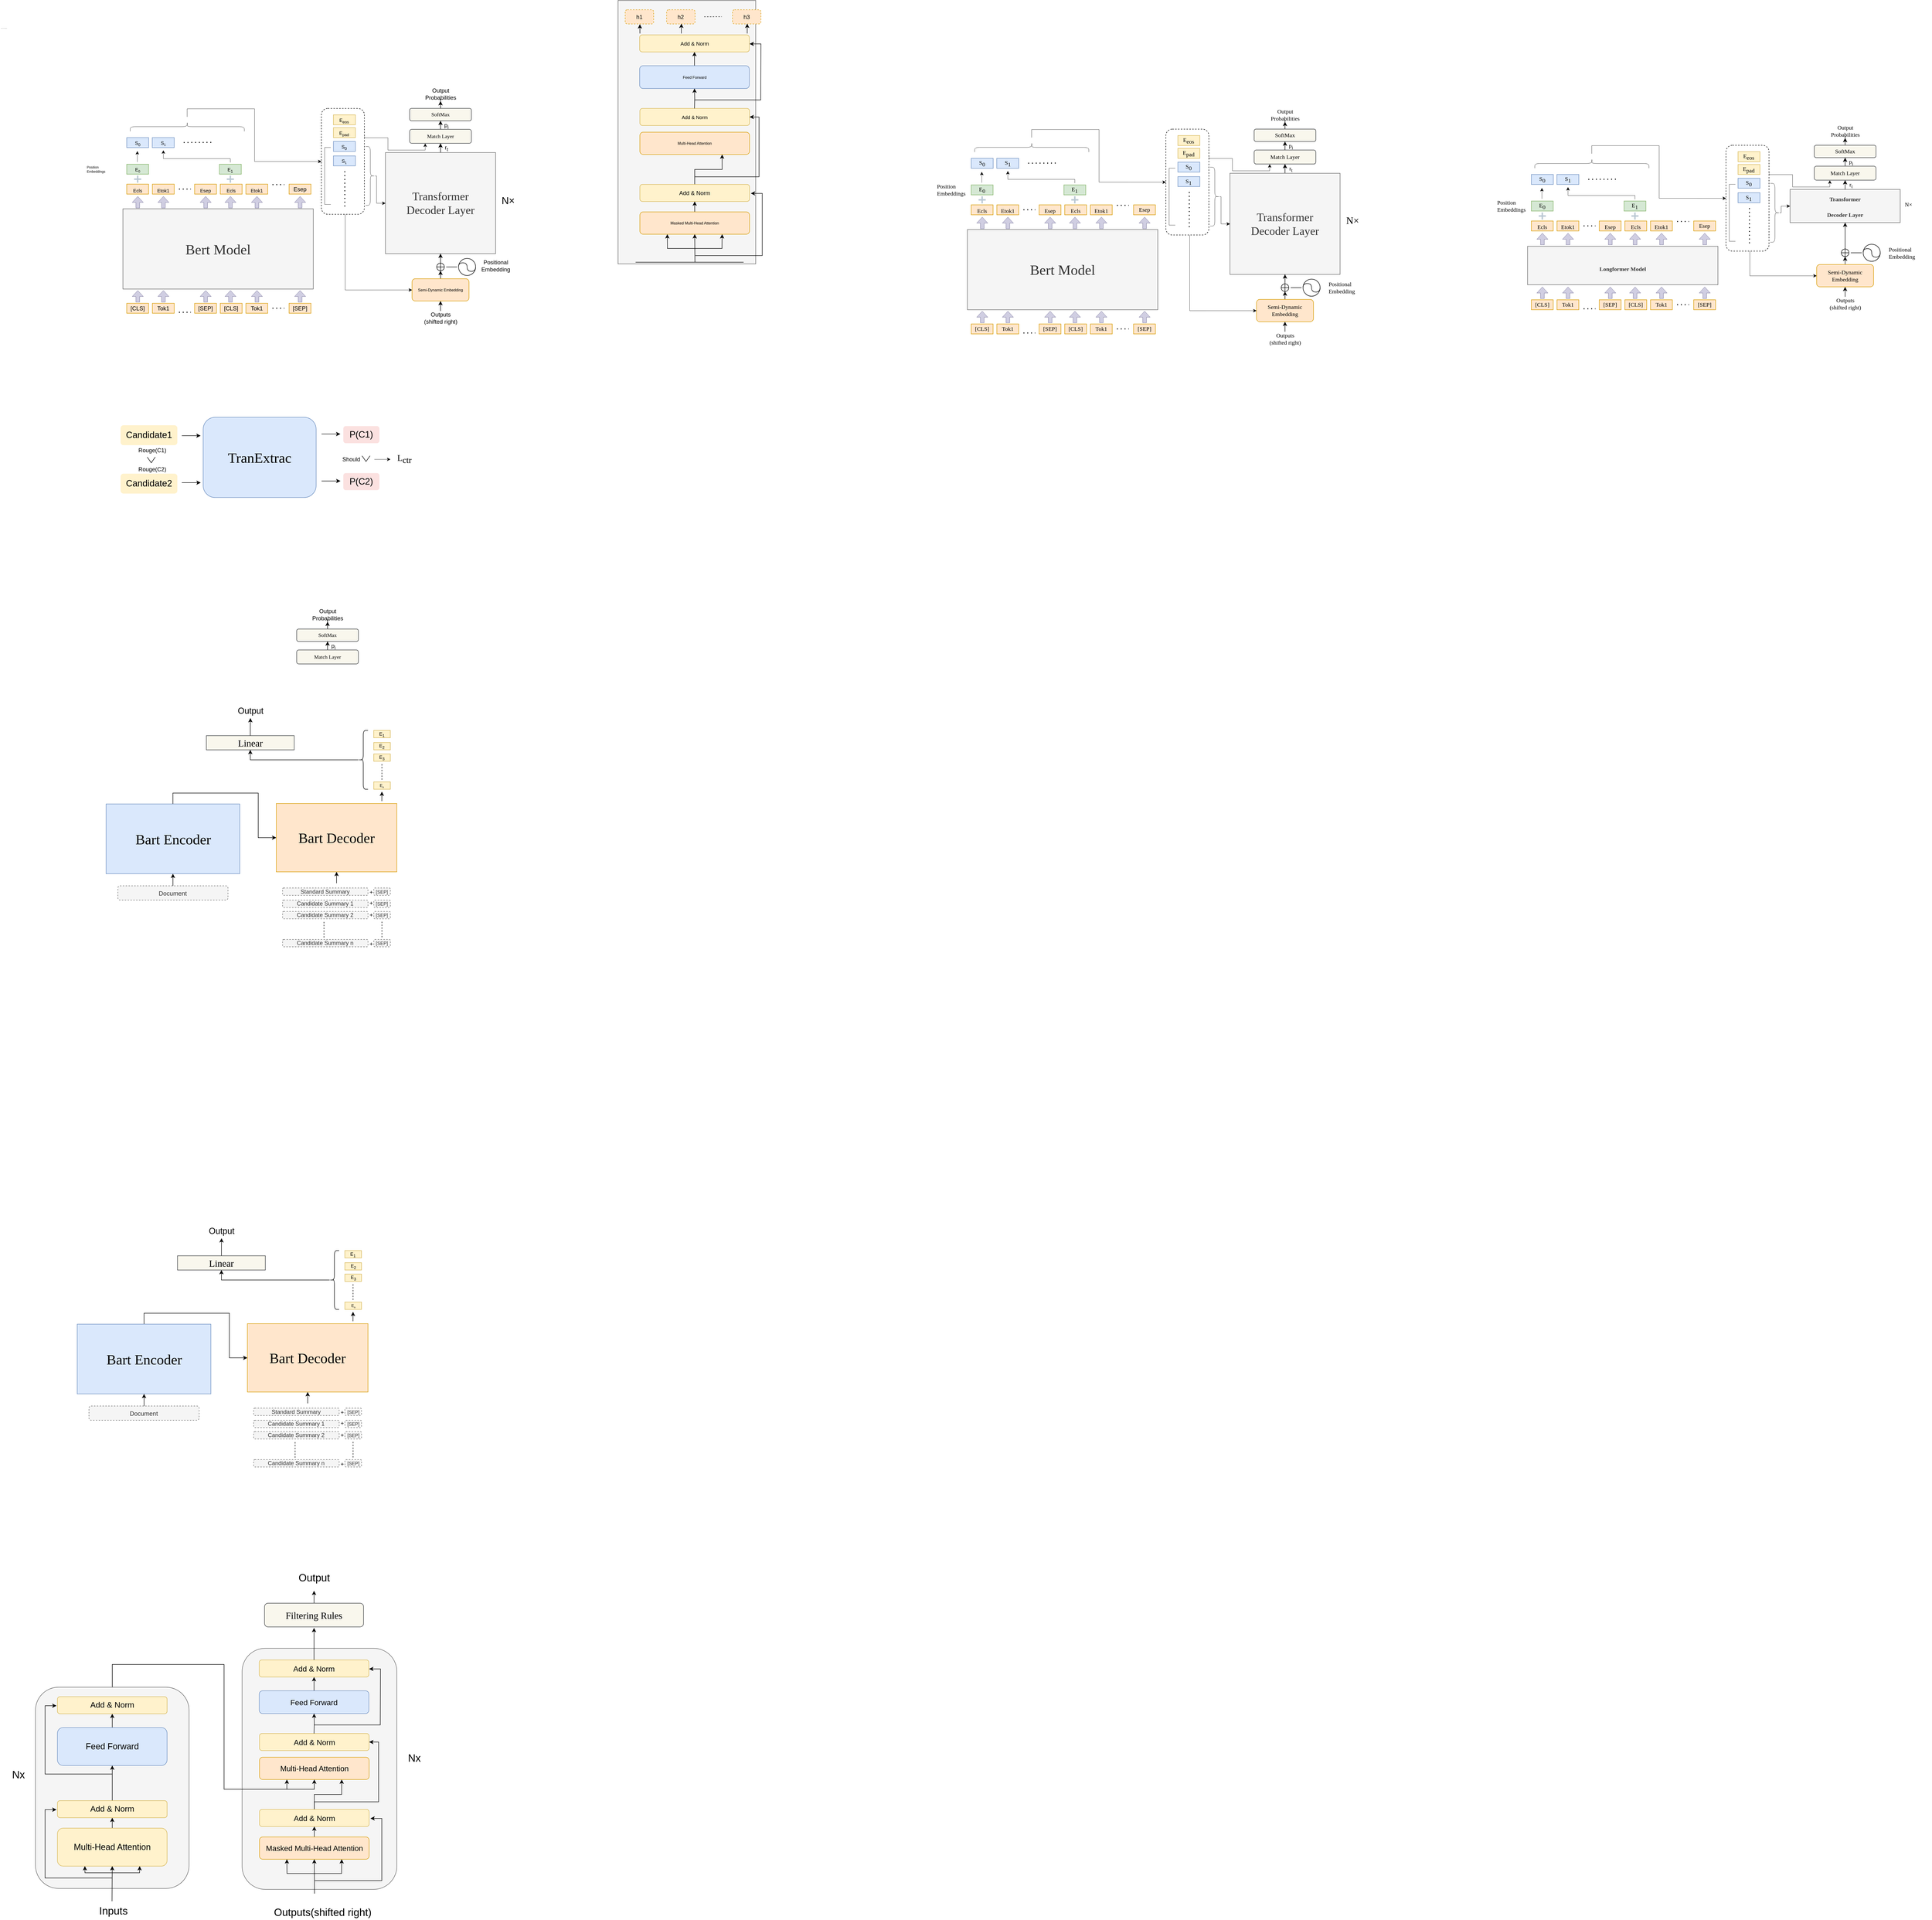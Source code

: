<mxfile version="22.1.7" type="github">
  <diagram name="第 1 页" id="GxQK_DEnWvKfhFOQbTR9">
    <mxGraphModel dx="4220" dy="2573" grid="0" gridSize="10" guides="1" tooltips="1" connect="1" arrows="1" fold="1" page="0" pageScale="1" pageWidth="827" pageHeight="1169" math="0" shadow="0">
      <root>
        <mxCell id="0" />
        <mxCell id="1" parent="0" />
        <mxCell id="9XsTnUJZMxhETQrmNMJy-48" value="" style="rounded=1;whiteSpace=wrap;html=1;fillColor=#f5f5f5;fontColor=#333333;strokeColor=#666666;fontSize=31;fontFamily=Verdana;" parent="1" vertex="1">
          <mxGeometry x="309" y="3558" width="326" height="508" as="geometry" />
        </mxCell>
        <mxCell id="VAZFquoiUveWAmCz0Ofh-103" style="edgeStyle=orthogonalEdgeStyle;rounded=0;orthogonalLoop=1;jettySize=auto;html=1;exitX=1;exitY=0.25;exitDx=0;exitDy=0;entryX=0.25;entryY=1;entryDx=0;entryDy=0;strokeWidth=0.5;" parent="1" source="VAZFquoiUveWAmCz0Ofh-54" target="VAZFquoiUveWAmCz0Ofh-84" edge="1">
          <mxGeometry relative="1" as="geometry">
            <Array as="points">
              <mxPoint x="616" y="375" />
              <mxPoint x="616" y="401" />
              <mxPoint x="695" y="401" />
            </Array>
          </mxGeometry>
        </mxCell>
        <mxCell id="VAZFquoiUveWAmCz0Ofh-105" style="edgeStyle=orthogonalEdgeStyle;rounded=0;orthogonalLoop=1;jettySize=auto;html=1;entryX=0;entryY=0.5;entryDx=0;entryDy=0;strokeWidth=0.5;" parent="1" source="VAZFquoiUveWAmCz0Ofh-54" target="VAZFquoiUveWAmCz0Ofh-64" edge="1">
          <mxGeometry relative="1" as="geometry">
            <Array as="points">
              <mxPoint x="526" y="696" />
            </Array>
          </mxGeometry>
        </mxCell>
        <mxCell id="VAZFquoiUveWAmCz0Ofh-54" value="" style="rounded=1;whiteSpace=wrap;html=1;dashed=1;" parent="1" vertex="1">
          <mxGeometry x="476" y="313.5" width="90.63" height="223" as="geometry" />
        </mxCell>
        <mxCell id="7UEbHdidYQ2ZTFkR19P8-2" value="[CLS]" style="rounded=0;whiteSpace=wrap;html=1;fillColor=#ffe6cc;strokeColor=#d79b00;" parent="1" vertex="1">
          <mxGeometry x="66" y="724" width="46" height="21" as="geometry" />
        </mxCell>
        <mxCell id="7UEbHdidYQ2ZTFkR19P8-3" value="Tok1" style="rounded=0;whiteSpace=wrap;html=1;fillColor=#ffe6cc;strokeColor=#d79b00;" parent="1" vertex="1">
          <mxGeometry x="120" y="724" width="46" height="21" as="geometry" />
        </mxCell>
        <mxCell id="7UEbHdidYQ2ZTFkR19P8-5" value="[SEP]" style="rounded=0;whiteSpace=wrap;html=1;fillColor=#ffe6cc;strokeColor=#d79b00;" parent="1" vertex="1">
          <mxGeometry x="408" y="724" width="46" height="21" as="geometry" />
        </mxCell>
        <mxCell id="7UEbHdidYQ2ZTFkR19P8-7" value="Tok1" style="rounded=0;whiteSpace=wrap;html=1;fillColor=#ffe6cc;strokeColor=#d79b00;" parent="1" vertex="1">
          <mxGeometry x="317" y="724" width="46" height="21" as="geometry" />
        </mxCell>
        <mxCell id="7UEbHdidYQ2ZTFkR19P8-8" value="[CLS]" style="rounded=0;whiteSpace=wrap;html=1;fillColor=#ffe6cc;strokeColor=#d79b00;" parent="1" vertex="1">
          <mxGeometry x="263" y="724" width="46" height="21" as="geometry" />
        </mxCell>
        <mxCell id="7UEbHdidYQ2ZTFkR19P8-9" value="[SEP]" style="rounded=0;whiteSpace=wrap;html=1;fillColor=#ffe6cc;strokeColor=#d79b00;" parent="1" vertex="1">
          <mxGeometry x="209" y="724" width="46" height="21" as="geometry" />
        </mxCell>
        <mxCell id="7UEbHdidYQ2ZTFkR19P8-10" value="" style="endArrow=none;dashed=1;html=1;dashPattern=1 3;strokeWidth=2;rounded=0;" parent="1" edge="1">
          <mxGeometry width="50" height="50" relative="1" as="geometry">
            <mxPoint x="176" y="743" as="sourcePoint" />
            <mxPoint x="201" y="743" as="targetPoint" />
          </mxGeometry>
        </mxCell>
        <mxCell id="7UEbHdidYQ2ZTFkR19P8-11" value="" style="endArrow=none;dashed=1;html=1;dashPattern=1 3;strokeWidth=2;rounded=0;" parent="1" edge="1">
          <mxGeometry width="50" height="50" relative="1" as="geometry">
            <mxPoint x="373" y="734.41" as="sourcePoint" />
            <mxPoint x="398" y="734.41" as="targetPoint" />
          </mxGeometry>
        </mxCell>
        <mxCell id="7UEbHdidYQ2ZTFkR19P8-12" value="Bert Model" style="rounded=0;whiteSpace=wrap;html=1;fillColor=#f5f5f5;fontColor=#333333;strokeColor=#666666;fontSize=30;fontFamily=Verdana;" parent="1" vertex="1">
          <mxGeometry x="58" y="525" width="401" height="169" as="geometry" />
        </mxCell>
        <mxCell id="7UEbHdidYQ2ZTFkR19P8-13" value="&lt;sub&gt;Ecls&lt;/sub&gt;" style="rounded=0;whiteSpace=wrap;html=1;fillColor=#ffe6cc;strokeColor=#d79b00;" parent="1" vertex="1">
          <mxGeometry x="66" y="473" width="46" height="21" as="geometry" />
        </mxCell>
        <mxCell id="7UEbHdidYQ2ZTFkR19P8-14" value="&lt;sub&gt;Etok1&lt;/sub&gt;" style="rounded=0;whiteSpace=wrap;html=1;fillColor=#ffe6cc;strokeColor=#d79b00;" parent="1" vertex="1">
          <mxGeometry x="120" y="473" width="46" height="21" as="geometry" />
        </mxCell>
        <mxCell id="7UEbHdidYQ2ZTFkR19P8-15" value="&lt;font style=&quot;font-size: 12px;&quot;&gt;Esep&lt;/font&gt;" style="rounded=0;whiteSpace=wrap;html=1;fillColor=#ffe6cc;strokeColor=#d79b00;" parent="1" vertex="1">
          <mxGeometry x="408" y="473" width="46" height="21" as="geometry" />
        </mxCell>
        <mxCell id="7UEbHdidYQ2ZTFkR19P8-16" value="&lt;sub&gt;Etok1&lt;/sub&gt;" style="rounded=0;whiteSpace=wrap;html=1;fillColor=#ffe6cc;strokeColor=#d79b00;" parent="1" vertex="1">
          <mxGeometry x="317" y="473" width="46" height="21" as="geometry" />
        </mxCell>
        <mxCell id="7UEbHdidYQ2ZTFkR19P8-17" value="&lt;sub&gt;Ecls&lt;/sub&gt;" style="rounded=0;whiteSpace=wrap;html=1;fillColor=#ffe6cc;strokeColor=#d79b00;" parent="1" vertex="1">
          <mxGeometry x="263" y="473" width="46" height="21" as="geometry" />
        </mxCell>
        <mxCell id="7UEbHdidYQ2ZTFkR19P8-18" value="&lt;sub&gt;Esep&lt;/sub&gt;" style="rounded=0;whiteSpace=wrap;html=1;fillColor=#ffe6cc;strokeColor=#d79b00;" parent="1" vertex="1">
          <mxGeometry x="209" y="473" width="46" height="21" as="geometry" />
        </mxCell>
        <mxCell id="7UEbHdidYQ2ZTFkR19P8-19" value="" style="endArrow=none;dashed=1;html=1;dashPattern=1 3;strokeWidth=2;rounded=0;" parent="1" edge="1">
          <mxGeometry width="50" height="50" relative="1" as="geometry">
            <mxPoint x="176" y="483.38" as="sourcePoint" />
            <mxPoint x="201" y="483.38" as="targetPoint" />
          </mxGeometry>
        </mxCell>
        <mxCell id="7UEbHdidYQ2ZTFkR19P8-20" value="" style="endArrow=none;dashed=1;html=1;dashPattern=1 3;strokeWidth=2;rounded=0;" parent="1" edge="1">
          <mxGeometry width="50" height="50" relative="1" as="geometry">
            <mxPoint x="373" y="474" as="sourcePoint" />
            <mxPoint x="398" y="474" as="targetPoint" />
          </mxGeometry>
        </mxCell>
        <mxCell id="7UEbHdidYQ2ZTFkR19P8-26" value="" style="html=1;shadow=0;align=center;verticalAlign=middle;shape=mxgraph.arrows2.arrow;dy=0.66;dx=12.79;notch=0;rotation=-90;strokeColor=#56517e;strokeWidth=0.5;fillColor=#d0cee2;rounded=0;" parent="1" vertex="1">
          <mxGeometry x="76.75" y="697.25" width="24.5" height="23.5" as="geometry" />
        </mxCell>
        <mxCell id="7UEbHdidYQ2ZTFkR19P8-27" value="" style="html=1;shadow=0;align=center;verticalAlign=middle;shape=mxgraph.arrows2.arrow;dy=0.66;dx=12.79;notch=0;rotation=-90;strokeColor=#56517e;strokeWidth=0.5;fillColor=#d0cee2;rounded=0;" parent="1" vertex="1">
          <mxGeometry x="130.75" y="697.25" width="24.5" height="23.5" as="geometry" />
        </mxCell>
        <mxCell id="7UEbHdidYQ2ZTFkR19P8-28" value="" style="html=1;shadow=0;align=center;verticalAlign=middle;shape=mxgraph.arrows2.arrow;dy=0.66;dx=12.79;notch=0;rotation=-90;strokeColor=#56517e;strokeWidth=0.5;fillColor=#d0cee2;rounded=0;" parent="1" vertex="1">
          <mxGeometry x="219.75" y="697.25" width="24.5" height="23.5" as="geometry" />
        </mxCell>
        <mxCell id="7UEbHdidYQ2ZTFkR19P8-29" value="" style="html=1;shadow=0;align=center;verticalAlign=middle;shape=mxgraph.arrows2.arrow;dy=0.66;dx=12.79;notch=0;rotation=-90;strokeColor=#56517e;strokeWidth=0.5;fillColor=#d0cee2;rounded=0;" parent="1" vertex="1">
          <mxGeometry x="272" y="697.25" width="24.5" height="23.5" as="geometry" />
        </mxCell>
        <mxCell id="7UEbHdidYQ2ZTFkR19P8-30" value="" style="html=1;shadow=0;align=center;verticalAlign=middle;shape=mxgraph.arrows2.arrow;dy=0.66;dx=12.79;notch=0;rotation=-90;strokeColor=#56517e;strokeWidth=0.5;fillColor=#d0cee2;rounded=0;" parent="1" vertex="1">
          <mxGeometry x="327.75" y="697.25" width="24.5" height="23.5" as="geometry" />
        </mxCell>
        <mxCell id="7UEbHdidYQ2ZTFkR19P8-31" value="" style="html=1;shadow=0;align=center;verticalAlign=middle;shape=mxgraph.arrows2.arrow;dy=0.66;dx=12.79;notch=0;rotation=-90;strokeColor=#56517e;strokeWidth=0.5;fillColor=#d0cee2;rounded=0;" parent="1" vertex="1">
          <mxGeometry x="418.75" y="697.25" width="24.5" height="23.5" as="geometry" />
        </mxCell>
        <mxCell id="7UEbHdidYQ2ZTFkR19P8-33" value="" style="html=1;shadow=0;align=center;verticalAlign=middle;shape=mxgraph.arrows2.arrow;dy=0.66;dx=12.79;notch=0;rotation=-90;strokeColor=#56517e;strokeWidth=0.5;fillColor=#d0cee2;rounded=0;" parent="1" vertex="1">
          <mxGeometry x="76.75" y="499" width="24.5" height="23.5" as="geometry" />
        </mxCell>
        <mxCell id="7UEbHdidYQ2ZTFkR19P8-34" value="" style="html=1;shadow=0;align=center;verticalAlign=middle;shape=mxgraph.arrows2.arrow;dy=0.66;dx=12.79;notch=0;rotation=-90;strokeColor=#56517e;strokeWidth=0.5;fillColor=#d0cee2;rounded=0;" parent="1" vertex="1">
          <mxGeometry x="130.75" y="499" width="24.5" height="23.5" as="geometry" />
        </mxCell>
        <mxCell id="7UEbHdidYQ2ZTFkR19P8-35" value="" style="html=1;shadow=0;align=center;verticalAlign=middle;shape=mxgraph.arrows2.arrow;dy=0.66;dx=12.79;notch=0;rotation=-90;strokeColor=#56517e;strokeWidth=0.5;fillColor=#d0cee2;rounded=0;" parent="1" vertex="1">
          <mxGeometry x="219.75" y="499" width="24.5" height="23.5" as="geometry" />
        </mxCell>
        <mxCell id="7UEbHdidYQ2ZTFkR19P8-36" value="" style="html=1;shadow=0;align=center;verticalAlign=middle;shape=mxgraph.arrows2.arrow;dy=0.66;dx=12.79;notch=0;rotation=-90;strokeColor=#56517e;strokeWidth=0.5;fillColor=#d0cee2;rounded=0;" parent="1" vertex="1">
          <mxGeometry x="272" y="499" width="24.5" height="23.5" as="geometry" />
        </mxCell>
        <mxCell id="7UEbHdidYQ2ZTFkR19P8-37" value="" style="html=1;shadow=0;align=center;verticalAlign=middle;shape=mxgraph.arrows2.arrow;dy=0.66;dx=12.79;notch=0;rotation=-90;strokeColor=#56517e;strokeWidth=0.5;fillColor=#d0cee2;rounded=0;" parent="1" vertex="1">
          <mxGeometry x="327.75" y="499" width="24.5" height="23.5" as="geometry" />
        </mxCell>
        <mxCell id="7UEbHdidYQ2ZTFkR19P8-38" value="" style="html=1;shadow=0;align=center;verticalAlign=middle;shape=mxgraph.arrows2.arrow;dy=0.66;dx=12.79;notch=0;rotation=-90;strokeColor=#56517e;strokeWidth=0.5;fillColor=#d0cee2;rounded=0;" parent="1" vertex="1">
          <mxGeometry x="418.75" y="499" width="24.5" height="23.5" as="geometry" />
        </mxCell>
        <mxCell id="7UEbHdidYQ2ZTFkR19P8-39" value="&lt;span style=&quot;font-size: 10px;&quot;&gt;E&lt;/span&gt;&lt;span style=&quot;font-size: 8.333px;&quot;&gt;&lt;sub&gt;0&lt;/sub&gt;&lt;/span&gt;" style="rounded=0;whiteSpace=wrap;html=1;fillColor=#d5e8d4;strokeColor=#82b366;" parent="1" vertex="1">
          <mxGeometry x="66" y="431" width="46" height="21" as="geometry" />
        </mxCell>
        <mxCell id="VAZFquoiUveWAmCz0Ofh-47" style="edgeStyle=orthogonalEdgeStyle;rounded=0;orthogonalLoop=1;jettySize=auto;html=1;strokeWidth=0.5;" parent="1" edge="1">
          <mxGeometry relative="1" as="geometry">
            <mxPoint x="142.925" y="401.281" as="targetPoint" />
            <mxPoint x="284" y="427" as="sourcePoint" />
            <Array as="points">
              <mxPoint x="284" y="419" />
              <mxPoint x="143" y="419" />
            </Array>
          </mxGeometry>
        </mxCell>
        <mxCell id="7UEbHdidYQ2ZTFkR19P8-40" value="&lt;span style=&quot;font-size: 10px;&quot;&gt;E&lt;sub&gt;1&lt;/sub&gt;&lt;/span&gt;" style="rounded=0;whiteSpace=wrap;html=1;fillColor=#d5e8d4;strokeColor=#82b366;" parent="1" vertex="1">
          <mxGeometry x="261.25" y="431" width="46" height="21" as="geometry" />
        </mxCell>
        <mxCell id="7UEbHdidYQ2ZTFkR19P8-42" value="" style="shape=cross;whiteSpace=wrap;html=1;fillColor=#bac8d3;strokeColor=none;" parent="1" vertex="1">
          <mxGeometry x="81.5" y="455" width="15" height="15" as="geometry" />
        </mxCell>
        <mxCell id="7UEbHdidYQ2ZTFkR19P8-44" value="" style="shape=cross;whiteSpace=wrap;html=1;fillColor=#bac8d3;strokeColor=none;" parent="1" vertex="1">
          <mxGeometry x="276.75" y="455" width="15" height="15" as="geometry" />
        </mxCell>
        <mxCell id="7UEbHdidYQ2ZTFkR19P8-47" value="Position Embeddings" style="text;html=1;strokeColor=none;fillColor=none;align=left;verticalAlign=middle;whiteSpace=wrap;rounded=0;fontSize=7;fontFamily=Helvetica;" parent="1" vertex="1">
          <mxGeometry x="-20" y="426.5" width="60" height="30" as="geometry" />
        </mxCell>
        <mxCell id="VAZFquoiUveWAmCz0Ofh-1" value="" style="endArrow=classic;html=1;fontSize=7;strokeWidth=0.5;rounded=1;" parent="1" edge="1">
          <mxGeometry width="50" height="50" relative="1" as="geometry">
            <mxPoint x="88" y="426" as="sourcePoint" />
            <mxPoint x="88" y="403" as="targetPoint" />
          </mxGeometry>
        </mxCell>
        <mxCell id="VAZFquoiUveWAmCz0Ofh-5" value="&lt;span style=&quot;font-size: 10px;&quot;&gt;S&lt;sub&gt;0&lt;/sub&gt;&lt;/span&gt;" style="rounded=0;whiteSpace=wrap;html=1;fillColor=#dae8fc;strokeColor=#6c8ebf;" parent="1" vertex="1">
          <mxGeometry x="66" y="375" width="46.25" height="21" as="geometry" />
        </mxCell>
        <mxCell id="VAZFquoiUveWAmCz0Ofh-6" value="&lt;span style=&quot;font-size: 10px;&quot;&gt;S&lt;/span&gt;&lt;span style=&quot;font-size: 8.333px;&quot;&gt;&lt;sub&gt;1&lt;/sub&gt;&lt;/span&gt;" style="rounded=0;whiteSpace=wrap;html=1;fillColor=#dae8fc;strokeColor=#6c8ebf;" parent="1" vertex="1">
          <mxGeometry x="119.75" y="375" width="46.25" height="21" as="geometry" />
        </mxCell>
        <mxCell id="VAZFquoiUveWAmCz0Ofh-7" value="" style="endArrow=none;dashed=1;html=1;dashPattern=1 3;strokeWidth=2;rounded=0;" parent="1" edge="1">
          <mxGeometry width="50" height="50" relative="1" as="geometry">
            <mxPoint x="186" y="385.24" as="sourcePoint" />
            <mxPoint x="250" y="385" as="targetPoint" />
          </mxGeometry>
        </mxCell>
        <mxCell id="VAZFquoiUveWAmCz0Ofh-8" value="Sentence-Level Embeddings" style="text;html=1;strokeColor=none;fillColor=none;align=left;verticalAlign=middle;whiteSpace=wrap;rounded=0;fontSize=1;fontFamily=Helvetica;" parent="1" vertex="1">
          <mxGeometry x="-201" y="128.5" width="90" height="30" as="geometry" />
        </mxCell>
        <mxCell id="VAZFquoiUveWAmCz0Ofh-9" value="" style="rounded=0;whiteSpace=wrap;html=1;fillColor=#f5f5f5;fontColor=#333333;strokeColor=#666666;fontSize=31;fontFamily=Verdana;" parent="1" vertex="1">
          <mxGeometry x="1101" y="86.0" width="290" height="555" as="geometry" />
        </mxCell>
        <mxCell id="VAZFquoiUveWAmCz0Ofh-10" style="edgeStyle=orthogonalEdgeStyle;rounded=0;orthogonalLoop=1;jettySize=auto;html=1;" parent="1" source="VAZFquoiUveWAmCz0Ofh-11" target="VAZFquoiUveWAmCz0Ofh-12" edge="1">
          <mxGeometry relative="1" as="geometry" />
        </mxCell>
        <mxCell id="VAZFquoiUveWAmCz0Ofh-11" value="&lt;font style=&quot;font-size: 8px;&quot;&gt;Masked Multi-Head Attention&lt;/font&gt;" style="rounded=1;whiteSpace=wrap;html=1;fillColor=#ffe6cc;strokeColor=#d79b00;fontSize=8;" parent="1" vertex="1">
          <mxGeometry x="1147" y="531.5" width="231" height="47" as="geometry" />
        </mxCell>
        <mxCell id="VAZFquoiUveWAmCz0Ofh-39" style="edgeStyle=orthogonalEdgeStyle;rounded=0;orthogonalLoop=1;jettySize=auto;html=1;entryX=0.75;entryY=1;entryDx=0;entryDy=0;" parent="1" source="VAZFquoiUveWAmCz0Ofh-12" target="VAZFquoiUveWAmCz0Ofh-24" edge="1">
          <mxGeometry relative="1" as="geometry" />
        </mxCell>
        <mxCell id="VAZFquoiUveWAmCz0Ofh-41" style="edgeStyle=orthogonalEdgeStyle;rounded=0;orthogonalLoop=1;jettySize=auto;html=1;entryX=1;entryY=0.5;entryDx=0;entryDy=0;" parent="1" source="VAZFquoiUveWAmCz0Ofh-12" target="VAZFquoiUveWAmCz0Ofh-25" edge="1">
          <mxGeometry relative="1" as="geometry">
            <Array as="points">
              <mxPoint x="1263" y="457.5" />
              <mxPoint x="1398" y="457.5" />
              <mxPoint x="1398" y="331.5" />
            </Array>
          </mxGeometry>
        </mxCell>
        <mxCell id="VAZFquoiUveWAmCz0Ofh-12" value="Add &amp;amp; Norm" style="rounded=1;whiteSpace=wrap;html=1;fontSize=12;fillColor=#fff2cc;strokeColor=#d6b656;" parent="1" vertex="1">
          <mxGeometry x="1147" y="473.5" width="231" height="36" as="geometry" />
        </mxCell>
        <mxCell id="VAZFquoiUveWAmCz0Ofh-13" value="" style="endArrow=classic;html=1;rounded=0;entryX=0.5;entryY=1;entryDx=0;entryDy=0;" parent="1" target="VAZFquoiUveWAmCz0Ofh-11" edge="1">
          <mxGeometry width="50" height="50" relative="1" as="geometry">
            <mxPoint x="1263" y="637.5" as="sourcePoint" />
            <mxPoint x="1280" y="455.5" as="targetPoint" />
          </mxGeometry>
        </mxCell>
        <mxCell id="VAZFquoiUveWAmCz0Ofh-14" value="" style="endArrow=classic;startArrow=classic;html=1;rounded=0;exitX=0.25;exitY=1;exitDx=0;exitDy=0;entryX=0.75;entryY=1;entryDx=0;entryDy=0;" parent="1" source="VAZFquoiUveWAmCz0Ofh-11" target="VAZFquoiUveWAmCz0Ofh-11" edge="1">
          <mxGeometry width="50" height="50" relative="1" as="geometry">
            <mxPoint x="1230" y="505.5" as="sourcePoint" />
            <mxPoint x="1494" y="523.5" as="targetPoint" />
            <Array as="points">
              <mxPoint x="1205" y="608.5" />
              <mxPoint x="1301" y="608.5" />
              <mxPoint x="1320" y="608.5" />
            </Array>
          </mxGeometry>
        </mxCell>
        <mxCell id="VAZFquoiUveWAmCz0Ofh-15" value="" style="endArrow=classic;html=1;rounded=0;" parent="1" edge="1">
          <mxGeometry width="50" height="50" relative="1" as="geometry">
            <mxPoint x="1263.75" y="623.5" as="sourcePoint" />
            <mxPoint x="1380.75" y="492.5" as="targetPoint" />
            <Array as="points">
              <mxPoint x="1404.75" y="623.5" />
              <mxPoint x="1404.75" y="492.5" />
            </Array>
          </mxGeometry>
        </mxCell>
        <mxCell id="VAZFquoiUveWAmCz0Ofh-23" value="" style="endArrow=none;html=1;rounded=0;" parent="1" edge="1">
          <mxGeometry width="50" height="50" relative="1" as="geometry">
            <mxPoint x="1138" y="637.5" as="sourcePoint" />
            <mxPoint x="1365.5" y="637.5" as="targetPoint" />
          </mxGeometry>
        </mxCell>
        <mxCell id="VAZFquoiUveWAmCz0Ofh-24" value="&lt;font style=&quot;font-size: 8px;&quot;&gt;Multi-Head Attention&lt;/font&gt;" style="rounded=1;whiteSpace=wrap;html=1;fillColor=#ffe6cc;strokeColor=#d79b00;fontSize=8;" parent="1" vertex="1">
          <mxGeometry x="1147" y="363.5" width="231" height="47" as="geometry" />
        </mxCell>
        <mxCell id="VAZFquoiUveWAmCz0Ofh-25" value="Add &amp;amp; Norm" style="rounded=1;whiteSpace=wrap;html=1;fontSize=10;fillColor=#fff2cc;strokeColor=#d6b656;" parent="1" vertex="1">
          <mxGeometry x="1147" y="313.5" width="231" height="36" as="geometry" />
        </mxCell>
        <mxCell id="VAZFquoiUveWAmCz0Ofh-26" value="" style="edgeStyle=orthogonalEdgeStyle;rounded=0;orthogonalLoop=1;jettySize=auto;html=1;" parent="1" source="VAZFquoiUveWAmCz0Ofh-27" target="VAZFquoiUveWAmCz0Ofh-29" edge="1">
          <mxGeometry relative="1" as="geometry" />
        </mxCell>
        <mxCell id="VAZFquoiUveWAmCz0Ofh-27" value="&lt;font style=&quot;font-size: 8px;&quot;&gt;Feed Forward&lt;/font&gt;" style="rounded=1;whiteSpace=wrap;html=1;fillColor=#dae8fc;strokeColor=#6c8ebf;fontSize=8;" parent="1" vertex="1">
          <mxGeometry x="1146.5" y="223.5" width="231" height="48" as="geometry" />
        </mxCell>
        <mxCell id="VAZFquoiUveWAmCz0Ofh-28" style="edgeStyle=orthogonalEdgeStyle;rounded=0;orthogonalLoop=1;jettySize=auto;html=1;" parent="1" target="VAZFquoiUveWAmCz0Ofh-27" edge="1">
          <mxGeometry relative="1" as="geometry">
            <mxPoint x="1262" y="313.5" as="sourcePoint" />
          </mxGeometry>
        </mxCell>
        <mxCell id="VAZFquoiUveWAmCz0Ofh-29" value="Add &amp;amp; Norm" style="rounded=1;whiteSpace=wrap;html=1;fontSize=11;fillColor=#fff2cc;strokeColor=#d6b656;" parent="1" vertex="1">
          <mxGeometry x="1146.5" y="158.5" width="231" height="36" as="geometry" />
        </mxCell>
        <mxCell id="VAZFquoiUveWAmCz0Ofh-30" value="" style="endArrow=classic;html=1;rounded=0;" parent="1" edge="1">
          <mxGeometry width="50" height="50" relative="1" as="geometry">
            <mxPoint x="1262.5" y="295.5" as="sourcePoint" />
            <mxPoint x="1378" y="177.5" as="targetPoint" />
            <Array as="points">
              <mxPoint x="1401.5" y="295.5" />
              <mxPoint x="1402" y="177.5" />
            </Array>
          </mxGeometry>
        </mxCell>
        <mxCell id="VAZFquoiUveWAmCz0Ofh-31" value="h1" style="text;html=1;strokeColor=#d79b00;fillColor=#ffe6cc;align=center;verticalAlign=middle;whiteSpace=wrap;rounded=1;dashed=1;" parent="1" vertex="1">
          <mxGeometry x="1116" y="105.5" width="60" height="30" as="geometry" />
        </mxCell>
        <mxCell id="VAZFquoiUveWAmCz0Ofh-32" value="" style="endArrow=classic;html=1;rounded=0;exitX=0.5;exitY=0;exitDx=0;exitDy=0;entryX=0.114;entryY=1.028;entryDx=0;entryDy=0;entryPerimeter=0;" parent="1" edge="1">
          <mxGeometry width="50" height="50" relative="1" as="geometry">
            <mxPoint x="1147.1" y="155.5" as="sourcePoint" />
            <mxPoint x="1147" y="136.18" as="targetPoint" />
          </mxGeometry>
        </mxCell>
        <mxCell id="VAZFquoiUveWAmCz0Ofh-33" value="h2" style="text;html=1;strokeColor=#d79b00;fillColor=#ffe6cc;align=center;verticalAlign=middle;whiteSpace=wrap;rounded=1;dashed=1;" parent="1" vertex="1">
          <mxGeometry x="1203.25" y="105.5" width="60" height="30" as="geometry" />
        </mxCell>
        <mxCell id="VAZFquoiUveWAmCz0Ofh-34" value="" style="endArrow=classic;html=1;rounded=0;exitX=0.5;exitY=0;exitDx=0;exitDy=0;" parent="1" edge="1">
          <mxGeometry width="50" height="50" relative="1" as="geometry">
            <mxPoint x="1234.35" y="155.5" as="sourcePoint" />
            <mxPoint x="1234.35" y="134.84" as="targetPoint" />
          </mxGeometry>
        </mxCell>
        <mxCell id="VAZFquoiUveWAmCz0Ofh-35" value="" style="endArrow=none;dashed=1;html=1;rounded=0;" parent="1" edge="1">
          <mxGeometry width="50" height="50" relative="1" as="geometry">
            <mxPoint x="1282.5" y="120.3" as="sourcePoint" />
            <mxPoint x="1319.5" y="120.07" as="targetPoint" />
          </mxGeometry>
        </mxCell>
        <mxCell id="VAZFquoiUveWAmCz0Ofh-36" value="h3" style="text;html=1;strokeColor=#d79b00;fillColor=#ffe6cc;align=center;verticalAlign=middle;whiteSpace=wrap;rounded=1;dashed=1;" parent="1" vertex="1">
          <mxGeometry x="1342" y="105.5" width="60" height="30" as="geometry" />
        </mxCell>
        <mxCell id="VAZFquoiUveWAmCz0Ofh-37" value="" style="endArrow=classic;html=1;rounded=0;exitX=0.5;exitY=0;exitDx=0;exitDy=0;" parent="1" edge="1">
          <mxGeometry width="50" height="50" relative="1" as="geometry">
            <mxPoint x="1373.1" y="155.5" as="sourcePoint" />
            <mxPoint x="1373.1" y="134.84" as="targetPoint" />
          </mxGeometry>
        </mxCell>
        <mxCell id="VAZFquoiUveWAmCz0Ofh-45" value="&lt;span style=&quot;font-size: 10px;&quot;&gt;E&lt;sub&gt;eos&lt;/sub&gt;&lt;/span&gt;" style="rounded=0;whiteSpace=wrap;html=1;fillColor=#fff2cc;strokeColor=#d6b656;" parent="1" vertex="1">
          <mxGeometry x="501.37" y="327" width="46.25" height="21" as="geometry" />
        </mxCell>
        <mxCell id="VAZFquoiUveWAmCz0Ofh-46" value="&lt;span style=&quot;font-size: 10px;&quot;&gt;E&lt;sub&gt;pad&lt;/sub&gt;&lt;/span&gt;" style="rounded=0;whiteSpace=wrap;html=1;fillColor=#fff2cc;strokeColor=#d6b656;" parent="1" vertex="1">
          <mxGeometry x="501.37" y="354" width="46.25" height="21" as="geometry" />
        </mxCell>
        <mxCell id="VAZFquoiUveWAmCz0Ofh-107" style="edgeStyle=orthogonalEdgeStyle;rounded=0;orthogonalLoop=1;jettySize=auto;html=1;entryX=0;entryY=0.5;entryDx=0;entryDy=0;strokeWidth=0.5;" parent="1" target="VAZFquoiUveWAmCz0Ofh-54" edge="1">
          <mxGeometry relative="1" as="geometry">
            <mxPoint x="193" y="331" as="sourcePoint" />
            <Array as="points">
              <mxPoint x="193" y="314" />
              <mxPoint x="335" y="314" />
              <mxPoint x="335" y="425" />
            </Array>
          </mxGeometry>
        </mxCell>
        <mxCell id="VAZFquoiUveWAmCz0Ofh-48" value="" style="shape=curlyBracket;whiteSpace=wrap;html=1;rounded=1;flipH=1;labelPosition=right;verticalLabelPosition=middle;align=left;verticalAlign=middle;rotation=-90;strokeWidth=0.5;" parent="1" vertex="1">
          <mxGeometry x="183.37" y="231.37" width="19.75" height="240.5" as="geometry" />
        </mxCell>
        <mxCell id="VAZFquoiUveWAmCz0Ofh-49" value="&lt;span style=&quot;font-size: 10px;&quot;&gt;S&lt;sub&gt;0&lt;/sub&gt;&lt;/span&gt;" style="rounded=0;whiteSpace=wrap;html=1;fillColor=#dae8fc;strokeColor=#6c8ebf;" parent="1" vertex="1">
          <mxGeometry x="501.37" y="383" width="46.25" height="21" as="geometry" />
        </mxCell>
        <mxCell id="VAZFquoiUveWAmCz0Ofh-50" value="&lt;span style=&quot;font-size: 10px;&quot;&gt;S&lt;/span&gt;&lt;span style=&quot;font-size: 8.333px;&quot;&gt;&lt;sub&gt;1&lt;/sub&gt;&lt;/span&gt;" style="rounded=0;whiteSpace=wrap;html=1;fillColor=#dae8fc;strokeColor=#6c8ebf;" parent="1" vertex="1">
          <mxGeometry x="501.37" y="413.5" width="46.25" height="21" as="geometry" />
        </mxCell>
        <mxCell id="VAZFquoiUveWAmCz0Ofh-51" value="" style="endArrow=none;dashed=1;html=1;dashPattern=1 3;strokeWidth=2;rounded=0;" parent="1" edge="1">
          <mxGeometry width="50" height="50" relative="1" as="geometry">
            <mxPoint x="525.37" y="520" as="sourcePoint" />
            <mxPoint x="525.37" y="444" as="targetPoint" />
          </mxGeometry>
        </mxCell>
        <mxCell id="VAZFquoiUveWAmCz0Ofh-52" value="" style="shape=partialRectangle;whiteSpace=wrap;html=1;bottom=1;right=1;left=1;top=0;fillColor=none;routingCenterX=-0.5;rotation=90;strokeWidth=0.5;" parent="1" vertex="1">
          <mxGeometry x="429" y="449.12" width="120" height="12.75" as="geometry" />
        </mxCell>
        <mxCell id="VAZFquoiUveWAmCz0Ofh-106" style="edgeStyle=orthogonalEdgeStyle;rounded=0;orthogonalLoop=1;jettySize=auto;html=1;entryX=0;entryY=0.5;entryDx=0;entryDy=0;strokeWidth=0.5;" parent="1" source="VAZFquoiUveWAmCz0Ofh-56" target="VAZFquoiUveWAmCz0Ofh-65" edge="1">
          <mxGeometry relative="1" as="geometry">
            <Array as="points">
              <mxPoint x="592" y="456" />
              <mxPoint x="592" y="513" />
            </Array>
          </mxGeometry>
        </mxCell>
        <mxCell id="VAZFquoiUveWAmCz0Ofh-56" value="" style="shape=curlyBracket;whiteSpace=wrap;html=1;rounded=1;flipH=1;labelPosition=right;verticalLabelPosition=middle;align=left;verticalAlign=middle;rotation=0;strokeWidth=0.5;" parent="1" vertex="1">
          <mxGeometry x="569" y="393.49" width="19.75" height="124" as="geometry" />
        </mxCell>
        <mxCell id="VAZFquoiUveWAmCz0Ofh-92" style="edgeStyle=orthogonalEdgeStyle;rounded=0;orthogonalLoop=1;jettySize=auto;html=1;" parent="1" source="VAZFquoiUveWAmCz0Ofh-62" edge="1">
          <mxGeometry relative="1" as="geometry">
            <mxPoint x="727.01" y="719.25" as="targetPoint" />
          </mxGeometry>
        </mxCell>
        <mxCell id="VAZFquoiUveWAmCz0Ofh-62" value="Outputs&lt;br&gt;(shifted right)" style="text;html=1;strokeColor=none;fillColor=none;align=center;verticalAlign=middle;whiteSpace=wrap;rounded=0;" parent="1" vertex="1">
          <mxGeometry x="678.5" y="740.25" width="97" height="30" as="geometry" />
        </mxCell>
        <mxCell id="VAZFquoiUveWAmCz0Ofh-100" style="edgeStyle=orthogonalEdgeStyle;rounded=0;orthogonalLoop=1;jettySize=auto;html=1;entryX=0.5;entryY=1;entryDx=0;entryDy=0;" parent="1" source="VAZFquoiUveWAmCz0Ofh-64" target="VAZFquoiUveWAmCz0Ofh-66" edge="1">
          <mxGeometry relative="1" as="geometry" />
        </mxCell>
        <mxCell id="VAZFquoiUveWAmCz0Ofh-64" value="&lt;font style=&quot;font-size: 8px;&quot;&gt;Semi-Dynamic Embedding&lt;/font&gt;" style="rounded=1;whiteSpace=wrap;html=1;fillColor=#ffe6cc;strokeColor=#d79b00;fontSize=8;" parent="1" vertex="1">
          <mxGeometry x="667" y="672.25" width="120" height="47" as="geometry" />
        </mxCell>
        <mxCell id="VAZFquoiUveWAmCz0Ofh-88" style="edgeStyle=orthogonalEdgeStyle;rounded=0;orthogonalLoop=1;jettySize=auto;html=1;" parent="1" source="VAZFquoiUveWAmCz0Ofh-65" target="VAZFquoiUveWAmCz0Ofh-84" edge="1">
          <mxGeometry relative="1" as="geometry" />
        </mxCell>
        <mxCell id="VAZFquoiUveWAmCz0Ofh-65" value="Transformer &lt;br style=&quot;font-size: 24px;&quot;&gt;Decoder Layer" style="rounded=0;whiteSpace=wrap;html=1;fillColor=#f5f5f5;fontColor=#333333;strokeColor=#666666;fontSize=24;fontFamily=Verdana;" parent="1" vertex="1">
          <mxGeometry x="611" y="406.5" width="232" height="213" as="geometry" />
        </mxCell>
        <mxCell id="VAZFquoiUveWAmCz0Ofh-97" value="" style="edgeStyle=orthogonalEdgeStyle;rounded=0;orthogonalLoop=1;jettySize=auto;html=1;" parent="1" source="VAZFquoiUveWAmCz0Ofh-66" target="VAZFquoiUveWAmCz0Ofh-65" edge="1">
          <mxGeometry relative="1" as="geometry" />
        </mxCell>
        <mxCell id="VAZFquoiUveWAmCz0Ofh-66" value="" style="shape=orEllipse;perimeter=ellipsePerimeter;whiteSpace=wrap;html=1;backgroundOutline=1;" parent="1" vertex="1">
          <mxGeometry x="719" y="639.5" width="16.01" height="16.01" as="geometry" />
        </mxCell>
        <mxCell id="VAZFquoiUveWAmCz0Ofh-76" value="" style="group" parent="1" vertex="1" connectable="0">
          <mxGeometry x="765" y="629.51" width="36" height="36" as="geometry" />
        </mxCell>
        <mxCell id="VAZFquoiUveWAmCz0Ofh-67" value="" style="ellipse;whiteSpace=wrap;html=1;aspect=fixed;" parent="VAZFquoiUveWAmCz0Ofh-76" vertex="1">
          <mxGeometry width="36" height="36" as="geometry" />
        </mxCell>
        <mxCell id="VAZFquoiUveWAmCz0Ofh-70" value="" style="endArrow=none;html=1;rounded=0;strokeColor=default;edgeStyle=orthogonalEdgeStyle;curved=1;exitX=0;exitY=0.5;exitDx=0;exitDy=0;entryX=1;entryY=0.5;entryDx=0;entryDy=0;" parent="VAZFquoiUveWAmCz0Ofh-76" edge="1">
          <mxGeometry width="50" height="50" relative="1" as="geometry">
            <mxPoint x="1.592e-12" y="17.25" as="sourcePoint" />
            <mxPoint x="36.0" y="17.25" as="targetPoint" />
            <Array as="points">
              <mxPoint y="9.25" />
              <mxPoint x="18" y="9.25" />
              <mxPoint x="18" y="27.25" />
              <mxPoint x="36" y="27.25" />
            </Array>
          </mxGeometry>
        </mxCell>
        <mxCell id="VAZFquoiUveWAmCz0Ofh-77" value="Positional Embedding" style="text;html=1;strokeColor=none;fillColor=none;align=center;verticalAlign=middle;whiteSpace=wrap;rounded=0;" parent="1" vertex="1">
          <mxGeometry x="794.5" y="629.52" width="97" height="30" as="geometry" />
        </mxCell>
        <mxCell id="VAZFquoiUveWAmCz0Ofh-82" value="" style="endArrow=none;html=1;rounded=0;" parent="1" edge="1">
          <mxGeometry width="50" height="50" relative="1" as="geometry">
            <mxPoint x="739" y="647.52" as="sourcePoint" />
            <mxPoint x="762" y="647.52" as="targetPoint" />
          </mxGeometry>
        </mxCell>
        <mxCell id="VAZFquoiUveWAmCz0Ofh-83" value="N×" style="text;html=1;strokeColor=none;fillColor=none;align=center;verticalAlign=middle;whiteSpace=wrap;rounded=0;fontSize=21;" parent="1" vertex="1">
          <mxGeometry x="821" y="491.5" width="97" height="30.5" as="geometry" />
        </mxCell>
        <mxCell id="VAZFquoiUveWAmCz0Ofh-90" style="edgeStyle=orthogonalEdgeStyle;rounded=0;orthogonalLoop=1;jettySize=auto;html=1;" parent="1" source="VAZFquoiUveWAmCz0Ofh-84" target="VAZFquoiUveWAmCz0Ofh-89" edge="1">
          <mxGeometry relative="1" as="geometry" />
        </mxCell>
        <mxCell id="VAZFquoiUveWAmCz0Ofh-84" value="Match Layer" style="rounded=1;whiteSpace=wrap;html=1;fillColor=#f9f7ed;strokeColor=#36393d;fontSize=11;fontFamily=Verdana;" parent="1" vertex="1">
          <mxGeometry x="662" y="357.5" width="130" height="29.5" as="geometry" />
        </mxCell>
        <mxCell id="VAZFquoiUveWAmCz0Ofh-95" value="" style="edgeStyle=orthogonalEdgeStyle;rounded=0;orthogonalLoop=1;jettySize=auto;html=1;" parent="1" source="VAZFquoiUveWAmCz0Ofh-89" target="VAZFquoiUveWAmCz0Ofh-94" edge="1">
          <mxGeometry relative="1" as="geometry" />
        </mxCell>
        <mxCell id="VAZFquoiUveWAmCz0Ofh-89" value="SoftMax" style="rounded=1;whiteSpace=wrap;html=1;fillColor=#f9f7ed;strokeColor=#36393d;fontSize=11;fontFamily=Verdana;" parent="1" vertex="1">
          <mxGeometry x="662" y="313.38" width="130" height="26.12" as="geometry" />
        </mxCell>
        <mxCell id="VAZFquoiUveWAmCz0Ofh-94" value="Output&lt;br&gt;Probabilities" style="text;html=1;strokeColor=none;fillColor=none;align=center;verticalAlign=middle;whiteSpace=wrap;rounded=0;" parent="1" vertex="1">
          <mxGeometry x="678.5" y="268" width="97" height="30" as="geometry" />
        </mxCell>
        <mxCell id="_jjLhH1y-Pc1SD5ukF1H-1" value="TranExtrac" style="rounded=1;whiteSpace=wrap;html=1;fillColor=#dae8fc;strokeColor=#6c8ebf;fontSize=30;fontFamily=Verdana;" parent="1" vertex="1">
          <mxGeometry x="227" y="964.29" width="238" height="169" as="geometry" />
        </mxCell>
        <mxCell id="_jjLhH1y-Pc1SD5ukF1H-13" style="edgeStyle=orthogonalEdgeStyle;rounded=0;orthogonalLoop=1;jettySize=auto;html=1;" parent="1" edge="1">
          <mxGeometry relative="1" as="geometry">
            <mxPoint x="221.637" y="1003.19" as="targetPoint" />
            <mxPoint x="182" y="1003" as="sourcePoint" />
          </mxGeometry>
        </mxCell>
        <mxCell id="_jjLhH1y-Pc1SD5ukF1H-2" value="Candidate1" style="text;html=1;strokeColor=none;fillColor=#fff2cc;align=center;verticalAlign=middle;whiteSpace=wrap;rounded=1;fontSize=19;" parent="1" vertex="1">
          <mxGeometry x="53" y="981" width="119.63" height="42" as="geometry" />
        </mxCell>
        <mxCell id="_jjLhH1y-Pc1SD5ukF1H-14" style="edgeStyle=orthogonalEdgeStyle;rounded=0;orthogonalLoop=1;jettySize=auto;html=1;" parent="1" edge="1">
          <mxGeometry relative="1" as="geometry">
            <mxPoint x="221.833" y="1101.5" as="targetPoint" />
            <mxPoint x="182" y="1102" as="sourcePoint" />
          </mxGeometry>
        </mxCell>
        <mxCell id="_jjLhH1y-Pc1SD5ukF1H-4" value="Rouge(C1)" style="text;html=1;strokeColor=none;fillColor=none;align=center;verticalAlign=middle;whiteSpace=wrap;rounded=0;" parent="1" vertex="1">
          <mxGeometry x="89.63" y="1018.5" width="60" height="30" as="geometry" />
        </mxCell>
        <mxCell id="_jjLhH1y-Pc1SD5ukF1H-5" value="Rouge(C2)" style="text;html=1;strokeColor=none;fillColor=none;align=center;verticalAlign=middle;whiteSpace=wrap;rounded=0;" parent="1" vertex="1">
          <mxGeometry x="89.63" y="1058.5" width="60" height="30" as="geometry" />
        </mxCell>
        <mxCell id="_jjLhH1y-Pc1SD5ukF1H-12" value="" style="group" parent="1" vertex="1" connectable="0">
          <mxGeometry x="103.63" y="1040.501" width="28" height="19.578" as="geometry" />
        </mxCell>
        <mxCell id="_jjLhH1y-Pc1SD5ukF1H-9" value="" style="verticalLabelPosition=bottom;verticalAlign=top;html=1;shape=mxgraph.basic.acute_triangle;dx=0.5;flipV=1;" parent="_jjLhH1y-Pc1SD5ukF1H-12" vertex="1">
          <mxGeometry x="2.336" y="2.999" width="23.333" height="16.579" as="geometry" />
        </mxCell>
        <mxCell id="_jjLhH1y-Pc1SD5ukF1H-10" value="" style="verticalLabelPosition=bottom;verticalAlign=top;html=1;shape=mxgraph.basic.rect;fillColor2=none;strokeWidth=1;size=20;indent=5;strokeColor=none;container=0;" parent="_jjLhH1y-Pc1SD5ukF1H-12" vertex="1">
          <mxGeometry width="28" height="7.579" as="geometry" />
        </mxCell>
        <mxCell id="_jjLhH1y-Pc1SD5ukF1H-15" value="P(C1)" style="text;html=1;strokeColor=none;fillColor=#f8cecc;align=center;verticalAlign=middle;whiteSpace=wrap;rounded=1;fontSize=19;opacity=60;" parent="1" vertex="1">
          <mxGeometry x="522.26" y="982.79" width="76" height="36" as="geometry" />
        </mxCell>
        <mxCell id="_jjLhH1y-Pc1SD5ukF1H-19" value="" style="group" parent="1" vertex="1" connectable="0">
          <mxGeometry x="556.07" y="1037.791" width="28" height="19.578" as="geometry" />
        </mxCell>
        <mxCell id="_jjLhH1y-Pc1SD5ukF1H-20" value="" style="verticalLabelPosition=bottom;verticalAlign=top;html=1;shape=mxgraph.basic.acute_triangle;dx=0.5;flipV=1;" parent="_jjLhH1y-Pc1SD5ukF1H-19" vertex="1">
          <mxGeometry x="2.336" y="2.999" width="23.333" height="16.579" as="geometry" />
        </mxCell>
        <mxCell id="_jjLhH1y-Pc1SD5ukF1H-21" value="" style="verticalLabelPosition=bottom;verticalAlign=top;html=1;shape=mxgraph.basic.rect;fillColor2=none;strokeWidth=1;size=20;indent=5;strokeColor=none;container=0;" parent="_jjLhH1y-Pc1SD5ukF1H-19" vertex="1">
          <mxGeometry width="28" height="7.579" as="geometry" />
        </mxCell>
        <mxCell id="_jjLhH1y-Pc1SD5ukF1H-29" style="edgeStyle=orthogonalEdgeStyle;rounded=0;orthogonalLoop=1;jettySize=auto;html=1;" parent="1" edge="1">
          <mxGeometry relative="1" as="geometry">
            <mxPoint x="516.017" y="999.72" as="targetPoint" />
            <mxPoint x="476.38" y="999.53" as="sourcePoint" />
          </mxGeometry>
        </mxCell>
        <mxCell id="_jjLhH1y-Pc1SD5ukF1H-30" style="edgeStyle=orthogonalEdgeStyle;rounded=0;orthogonalLoop=1;jettySize=auto;html=1;" parent="1" edge="1">
          <mxGeometry relative="1" as="geometry">
            <mxPoint x="516.213" y="1098.03" as="targetPoint" />
            <mxPoint x="476.38" y="1098.53" as="sourcePoint" />
          </mxGeometry>
        </mxCell>
        <mxCell id="_jjLhH1y-Pc1SD5ukF1H-32" value="Should" style="text;html=1;strokeColor=none;fillColor=none;align=center;verticalAlign=middle;whiteSpace=wrap;rounded=0;" parent="1" vertex="1">
          <mxGeometry x="509.38" y="1037.79" width="60" height="30" as="geometry" />
        </mxCell>
        <mxCell id="_jjLhH1y-Pc1SD5ukF1H-33" value="Candidate2" style="text;html=1;strokeColor=none;fillColor=#fff2cc;align=center;verticalAlign=middle;whiteSpace=wrap;rounded=1;fontSize=19;" parent="1" vertex="1">
          <mxGeometry x="53" y="1083" width="119.63" height="42" as="geometry" />
        </mxCell>
        <mxCell id="_jjLhH1y-Pc1SD5ukF1H-35" value="L&lt;sub style=&quot;font-size: 18px;&quot;&gt;ctr&lt;/sub&gt;" style="text;html=1;strokeColor=none;fillColor=none;align=center;verticalAlign=middle;whiteSpace=wrap;rounded=0;fontSize=18;fontFamily=Comic Sans MS;" parent="1" vertex="1">
          <mxGeometry x="621.38" y="1037.79" width="60" height="30" as="geometry" />
        </mxCell>
        <mxCell id="_jjLhH1y-Pc1SD5ukF1H-36" value="" style="endArrow=classic;html=1;rounded=0;strokeColor=default;strokeWidth=0.5;" parent="1" edge="1">
          <mxGeometry width="50" height="50" relative="1" as="geometry">
            <mxPoint x="587.38" y="1052.6" as="sourcePoint" />
            <mxPoint x="621.38" y="1052.6" as="targetPoint" />
          </mxGeometry>
        </mxCell>
        <mxCell id="_jjLhH1y-Pc1SD5ukF1H-37" value="P(C2)" style="text;html=1;strokeColor=none;fillColor=#f8cecc;align=center;verticalAlign=middle;whiteSpace=wrap;rounded=1;fontSize=19;opacity=60;" parent="1" vertex="1">
          <mxGeometry x="522.25" y="1081.79" width="76" height="36" as="geometry" />
        </mxCell>
        <mxCell id="UIAu9mP0_dplqFB1jQvN-1" value="r&lt;sub&gt;t&lt;/sub&gt;" style="text;html=1;strokeColor=none;fillColor=none;align=center;verticalAlign=middle;whiteSpace=wrap;rounded=0;" parent="1" vertex="1">
          <mxGeometry x="719" y="387" width="40.99" height="20.5" as="geometry" />
        </mxCell>
        <mxCell id="UIAu9mP0_dplqFB1jQvN-2" value="p&lt;sub&gt;i&lt;/sub&gt;" style="text;html=1;strokeColor=none;fillColor=none;align=center;verticalAlign=middle;whiteSpace=wrap;rounded=0;" parent="1" vertex="1">
          <mxGeometry x="719" y="339.5" width="40.99" height="20.5" as="geometry" />
        </mxCell>
        <mxCell id="vPJ2gU4rRR2OaF_Apb-L-111" style="edgeStyle=orthogonalEdgeStyle;rounded=0;orthogonalLoop=1;jettySize=auto;html=1;entryX=0;entryY=0.5;entryDx=0;entryDy=0;" parent="1" source="vPJ2gU4rRR2OaF_Apb-L-12" target="vPJ2gU4rRR2OaF_Apb-L-59" edge="1">
          <mxGeometry relative="1" as="geometry">
            <Array as="points">
              <mxPoint x="163" y="1756" />
              <mxPoint x="343" y="1756" />
              <mxPoint x="343" y="1850" />
            </Array>
          </mxGeometry>
        </mxCell>
        <mxCell id="vPJ2gU4rRR2OaF_Apb-L-12" value="Bart Encoder" style="rounded=0;whiteSpace=wrap;html=1;fillColor=#dae8fc;strokeColor=#6c8ebf;fontSize=30;fontFamily=Verdana;" parent="1" vertex="1">
          <mxGeometry x="22.5" y="1779" width="281.5" height="147" as="geometry" />
        </mxCell>
        <mxCell id="vPJ2gU4rRR2OaF_Apb-L-59" value="Bart Decoder" style="rounded=0;whiteSpace=wrap;html=1;fillColor=#ffe6cc;strokeColor=#d79b00;fontSize=30;fontFamily=Verdana;" parent="1" vertex="1">
          <mxGeometry x="381" y="1778" width="254" height="144" as="geometry" />
        </mxCell>
        <mxCell id="vPJ2gU4rRR2OaF_Apb-L-68" style="edgeStyle=orthogonalEdgeStyle;rounded=0;orthogonalLoop=1;jettySize=auto;html=1;" parent="1" source="vPJ2gU4rRR2OaF_Apb-L-69" target="vPJ2gU4rRR2OaF_Apb-L-71" edge="1">
          <mxGeometry relative="1" as="geometry" />
        </mxCell>
        <mxCell id="vPJ2gU4rRR2OaF_Apb-L-69" value="Match Layer" style="rounded=1;whiteSpace=wrap;html=1;fillColor=#f9f7ed;strokeColor=#36393d;fontSize=11;fontFamily=Verdana;" parent="1" vertex="1">
          <mxGeometry x="424" y="1454.5" width="130" height="29.5" as="geometry" />
        </mxCell>
        <mxCell id="vPJ2gU4rRR2OaF_Apb-L-70" value="" style="edgeStyle=orthogonalEdgeStyle;rounded=0;orthogonalLoop=1;jettySize=auto;html=1;" parent="1" source="vPJ2gU4rRR2OaF_Apb-L-71" target="vPJ2gU4rRR2OaF_Apb-L-72" edge="1">
          <mxGeometry relative="1" as="geometry" />
        </mxCell>
        <mxCell id="vPJ2gU4rRR2OaF_Apb-L-71" value="SoftMax" style="rounded=1;whiteSpace=wrap;html=1;fillColor=#f9f7ed;strokeColor=#36393d;fontSize=11;fontFamily=Verdana;" parent="1" vertex="1">
          <mxGeometry x="424" y="1410.38" width="130" height="26.12" as="geometry" />
        </mxCell>
        <mxCell id="vPJ2gU4rRR2OaF_Apb-L-72" value="Output&lt;br&gt;Probabilities" style="text;html=1;strokeColor=none;fillColor=none;align=center;verticalAlign=middle;whiteSpace=wrap;rounded=0;" parent="1" vertex="1">
          <mxGeometry x="440.5" y="1365" width="97" height="30" as="geometry" />
        </mxCell>
        <mxCell id="vPJ2gU4rRR2OaF_Apb-L-74" value="p&lt;sub&gt;i&lt;/sub&gt;" style="text;html=1;strokeColor=none;fillColor=none;align=center;verticalAlign=middle;whiteSpace=wrap;rounded=0;" parent="1" vertex="1">
          <mxGeometry x="481" y="1436.5" width="40.99" height="20.5" as="geometry" />
        </mxCell>
        <mxCell id="vPJ2gU4rRR2OaF_Apb-L-110" value="" style="edgeStyle=orthogonalEdgeStyle;rounded=0;orthogonalLoop=1;jettySize=auto;html=1;" parent="1" source="vPJ2gU4rRR2OaF_Apb-L-75" target="vPJ2gU4rRR2OaF_Apb-L-12" edge="1">
          <mxGeometry relative="1" as="geometry" />
        </mxCell>
        <mxCell id="vPJ2gU4rRR2OaF_Apb-L-75" value="Document" style="text;html=1;strokeColor=#666666;fillColor=#f5f5f5;align=center;verticalAlign=middle;whiteSpace=wrap;rounded=1;fontSize=13;fontColor=#333333;dashed=1;" parent="1" vertex="1">
          <mxGeometry x="47.25" y="1951.5" width="232" height="30" as="geometry" />
        </mxCell>
        <mxCell id="vPJ2gU4rRR2OaF_Apb-L-78" value="Standard Summary" style="text;html=1;strokeColor=#666666;fillColor=#f5f5f5;align=center;verticalAlign=middle;whiteSpace=wrap;rounded=1;fontSize=12;fontColor=#333333;dashed=1;" parent="1" vertex="1">
          <mxGeometry x="394.2" y="1956" width="180" height="15.5" as="geometry" />
        </mxCell>
        <mxCell id="vPJ2gU4rRR2OaF_Apb-L-80" value="[SEP]" style="text;html=1;strokeColor=#666666;fillColor=#f5f5f5;align=center;verticalAlign=middle;whiteSpace=wrap;rounded=1;fontSize=10;fontColor=#333333;dashed=1;" parent="1" vertex="1">
          <mxGeometry x="586.32" y="1956" width="35" height="15.5" as="geometry" />
        </mxCell>
        <mxCell id="vPJ2gU4rRR2OaF_Apb-L-83" value="Candidate Summary 1" style="text;html=1;strokeColor=#666666;fillColor=#f5f5f5;align=center;verticalAlign=middle;whiteSpace=wrap;rounded=1;fontSize=12;fontColor=#333333;dashed=1;" parent="1" vertex="1">
          <mxGeometry x="394.26" y="1981.5" width="180" height="15.5" as="geometry" />
        </mxCell>
        <mxCell id="vPJ2gU4rRR2OaF_Apb-L-84" value="[SEP]" style="text;html=1;strokeColor=#666666;fillColor=#f5f5f5;align=center;verticalAlign=middle;whiteSpace=wrap;rounded=1;fontSize=10;fontColor=#333333;dashed=1;" parent="1" vertex="1">
          <mxGeometry x="586.38" y="1981.5" width="35" height="15.5" as="geometry" />
        </mxCell>
        <mxCell id="vPJ2gU4rRR2OaF_Apb-L-85" value="Candidate Summary n" style="text;html=1;strokeColor=#666666;fillColor=#f5f5f5;align=center;verticalAlign=middle;whiteSpace=wrap;rounded=1;fontSize=12;fontColor=#333333;dashed=1;" parent="1" vertex="1">
          <mxGeometry x="394.26" y="2064.5" width="180" height="15.5" as="geometry" />
        </mxCell>
        <mxCell id="vPJ2gU4rRR2OaF_Apb-L-86" value="[SEP]" style="text;html=1;strokeColor=#666666;fillColor=#f5f5f5;align=center;verticalAlign=middle;whiteSpace=wrap;rounded=1;fontSize=10;fontColor=#333333;dashed=1;" parent="1" vertex="1">
          <mxGeometry x="586.38" y="2064.5" width="35" height="15.5" as="geometry" />
        </mxCell>
        <mxCell id="vPJ2gU4rRR2OaF_Apb-L-87" value="" style="endArrow=none;dashed=1;html=1;rounded=0;" parent="1" edge="1">
          <mxGeometry width="50" height="50" relative="1" as="geometry">
            <mxPoint x="481.47" y="2060.5" as="sourcePoint" />
            <mxPoint x="481.47" y="2027.5" as="targetPoint" />
          </mxGeometry>
        </mxCell>
        <mxCell id="vPJ2gU4rRR2OaF_Apb-L-88" value="Candidate Summary 2" style="text;html=1;strokeColor=#666666;fillColor=#f5f5f5;align=center;verticalAlign=middle;whiteSpace=wrap;rounded=1;fontSize=12;fontColor=#333333;dashed=1;" parent="1" vertex="1">
          <mxGeometry x="394.26" y="2005.5" width="180" height="15.5" as="geometry" />
        </mxCell>
        <mxCell id="vPJ2gU4rRR2OaF_Apb-L-89" value="[SEP]" style="text;html=1;strokeColor=#666666;fillColor=#f5f5f5;align=center;verticalAlign=middle;whiteSpace=wrap;rounded=1;fontSize=10;fontColor=#333333;dashed=1;" parent="1" vertex="1">
          <mxGeometry x="586.38" y="2005.5" width="35" height="15.5" as="geometry" />
        </mxCell>
        <mxCell id="vPJ2gU4rRR2OaF_Apb-L-92" value="" style="endArrow=none;dashed=1;html=1;rounded=0;" parent="1" edge="1">
          <mxGeometry width="50" height="50" relative="1" as="geometry">
            <mxPoint x="603.58" y="2060" as="sourcePoint" />
            <mxPoint x="603.58" y="2027" as="targetPoint" />
          </mxGeometry>
        </mxCell>
        <mxCell id="vPJ2gU4rRR2OaF_Apb-L-94" value="E&lt;sub&gt;1&lt;/sub&gt;" style="text;html=1;strokeColor=#d6b656;fillColor=#fff2cc;align=center;verticalAlign=middle;whiteSpace=wrap;rounded=0;fontSize=10;" parent="1" vertex="1">
          <mxGeometry x="586.26" y="1624" width="35" height="15.5" as="geometry" />
        </mxCell>
        <mxCell id="vPJ2gU4rRR2OaF_Apb-L-96" value="E&lt;sub&gt;2&lt;/sub&gt;" style="text;html=1;strokeColor=#d6b656;fillColor=#fff2cc;align=center;verticalAlign=middle;whiteSpace=wrap;rounded=0;fontSize=10;" parent="1" vertex="1">
          <mxGeometry x="586.32" y="1649.5" width="35" height="15.5" as="geometry" />
        </mxCell>
        <mxCell id="vPJ2gU4rRR2OaF_Apb-L-98" value="&lt;span style=&quot;font-size: 8.333px;&quot;&gt;E&lt;/span&gt;&lt;span style=&quot;font-size: 6.944px;&quot;&gt;&lt;sub&gt;n&lt;/sub&gt;&lt;/span&gt;" style="text;html=1;strokeColor=#d6b656;fillColor=#fff2cc;align=center;verticalAlign=middle;whiteSpace=wrap;rounded=0;fontSize=10;" parent="1" vertex="1">
          <mxGeometry x="586.32" y="1732.5" width="35" height="15.5" as="geometry" />
        </mxCell>
        <mxCell id="vPJ2gU4rRR2OaF_Apb-L-101" value="E&lt;sub&gt;3&lt;/sub&gt;" style="text;html=1;strokeColor=#d6b656;fillColor=#fff2cc;align=center;verticalAlign=middle;whiteSpace=wrap;rounded=0;fontSize=10;" parent="1" vertex="1">
          <mxGeometry x="586.32" y="1673.5" width="35" height="15.5" as="geometry" />
        </mxCell>
        <mxCell id="vPJ2gU4rRR2OaF_Apb-L-102" value="" style="endArrow=none;dashed=1;html=1;rounded=0;" parent="1" edge="1">
          <mxGeometry width="50" height="50" relative="1" as="geometry">
            <mxPoint x="603.52" y="1728" as="sourcePoint" />
            <mxPoint x="603.52" y="1695" as="targetPoint" />
          </mxGeometry>
        </mxCell>
        <mxCell id="vPJ2gU4rRR2OaF_Apb-L-103" value="+" style="text;html=1;strokeColor=none;fillColor=none;align=center;verticalAlign=middle;whiteSpace=wrap;rounded=0;" parent="1" vertex="1">
          <mxGeometry x="574.2" y="1958.5" width="13.75" height="13" as="geometry" />
        </mxCell>
        <mxCell id="vPJ2gU4rRR2OaF_Apb-L-104" value="+" style="text;html=1;strokeColor=none;fillColor=none;align=center;verticalAlign=middle;whiteSpace=wrap;rounded=0;" parent="1" vertex="1">
          <mxGeometry x="574.2" y="1981.5" width="13.75" height="13" as="geometry" />
        </mxCell>
        <mxCell id="vPJ2gU4rRR2OaF_Apb-L-105" value="+" style="text;html=1;strokeColor=none;fillColor=none;align=center;verticalAlign=middle;whiteSpace=wrap;rounded=0;" parent="1" vertex="1">
          <mxGeometry x="574.26" y="2006.75" width="13.75" height="13" as="geometry" />
        </mxCell>
        <mxCell id="vPJ2gU4rRR2OaF_Apb-L-106" value="+" style="text;html=1;strokeColor=none;fillColor=none;align=center;verticalAlign=middle;whiteSpace=wrap;rounded=0;" parent="1" vertex="1">
          <mxGeometry x="574.2" y="2067" width="13.75" height="13" as="geometry" />
        </mxCell>
        <mxCell id="vPJ2gU4rRR2OaF_Apb-L-116" value="" style="edgeStyle=orthogonalEdgeStyle;rounded=0;orthogonalLoop=1;jettySize=auto;html=1;" parent="1" source="vPJ2gU4rRR2OaF_Apb-L-107" target="vPJ2gU4rRR2OaF_Apb-L-115" edge="1">
          <mxGeometry relative="1" as="geometry" />
        </mxCell>
        <mxCell id="vPJ2gU4rRR2OaF_Apb-L-107" value="Linear" style="rounded=0;whiteSpace=wrap;html=1;fillColor=#f9f7ed;strokeColor=#36393d;fontSize=20;fontFamily=Verdana;" parent="1" vertex="1">
          <mxGeometry x="233.75" y="1635" width="185" height="30" as="geometry" />
        </mxCell>
        <mxCell id="vPJ2gU4rRR2OaF_Apb-L-114" style="edgeStyle=orthogonalEdgeStyle;rounded=0;orthogonalLoop=1;jettySize=auto;html=1;entryX=0.5;entryY=1;entryDx=0;entryDy=0;" parent="1" source="vPJ2gU4rRR2OaF_Apb-L-108" target="vPJ2gU4rRR2OaF_Apb-L-107" edge="1">
          <mxGeometry relative="1" as="geometry" />
        </mxCell>
        <mxCell id="vPJ2gU4rRR2OaF_Apb-L-108" value="" style="shape=curlyBracket;whiteSpace=wrap;html=1;rounded=1;labelPosition=left;verticalLabelPosition=middle;align=right;verticalAlign=middle;" parent="1" vertex="1">
          <mxGeometry x="554.26" y="1624" width="20" height="124" as="geometry" />
        </mxCell>
        <mxCell id="vPJ2gU4rRR2OaF_Apb-L-109" value="" style="endArrow=classic;html=1;rounded=0;entryX=0.5;entryY=1;entryDx=0;entryDy=0;" parent="1" target="vPJ2gU4rRR2OaF_Apb-L-59" edge="1">
          <mxGeometry width="50" height="50" relative="1" as="geometry">
            <mxPoint x="508" y="1946" as="sourcePoint" />
            <mxPoint x="434" y="1802" as="targetPoint" />
          </mxGeometry>
        </mxCell>
        <mxCell id="vPJ2gU4rRR2OaF_Apb-L-113" value="" style="endArrow=classic;html=1;rounded=0;" parent="1" edge="1">
          <mxGeometry width="50" height="50" relative="1" as="geometry">
            <mxPoint x="603.38" y="1773" as="sourcePoint" />
            <mxPoint x="603.49" y="1753" as="targetPoint" />
          </mxGeometry>
        </mxCell>
        <mxCell id="vPJ2gU4rRR2OaF_Apb-L-115" value="Output" style="text;html=1;strokeColor=none;fillColor=none;align=center;verticalAlign=middle;whiteSpace=wrap;rounded=0;fontSize=18;" parent="1" vertex="1">
          <mxGeometry x="296.5" y="1568" width="60" height="30" as="geometry" />
        </mxCell>
        <mxCell id="9XsTnUJZMxhETQrmNMJy-1" style="edgeStyle=orthogonalEdgeStyle;rounded=0;orthogonalLoop=1;jettySize=auto;html=1;entryX=0;entryY=0.5;entryDx=0;entryDy=0;" parent="1" source="9XsTnUJZMxhETQrmNMJy-2" target="9XsTnUJZMxhETQrmNMJy-3" edge="1">
          <mxGeometry relative="1" as="geometry">
            <Array as="points">
              <mxPoint x="102.2" y="2852" />
              <mxPoint x="282.2" y="2852" />
              <mxPoint x="282.2" y="2946" />
            </Array>
          </mxGeometry>
        </mxCell>
        <mxCell id="9XsTnUJZMxhETQrmNMJy-2" value="Bart Encoder" style="rounded=0;whiteSpace=wrap;html=1;fillColor=#dae8fc;strokeColor=#6c8ebf;fontSize=30;fontFamily=Verdana;" parent="1" vertex="1">
          <mxGeometry x="-38.3" y="2875" width="281.5" height="147" as="geometry" />
        </mxCell>
        <mxCell id="9XsTnUJZMxhETQrmNMJy-3" value="Bart Decoder" style="rounded=0;whiteSpace=wrap;html=1;fillColor=#ffe6cc;strokeColor=#d79b00;fontSize=30;fontFamily=Verdana;" parent="1" vertex="1">
          <mxGeometry x="320.2" y="2874" width="254" height="144" as="geometry" />
        </mxCell>
        <mxCell id="9XsTnUJZMxhETQrmNMJy-4" value="" style="edgeStyle=orthogonalEdgeStyle;rounded=0;orthogonalLoop=1;jettySize=auto;html=1;" parent="1" source="9XsTnUJZMxhETQrmNMJy-5" target="9XsTnUJZMxhETQrmNMJy-2" edge="1">
          <mxGeometry relative="1" as="geometry" />
        </mxCell>
        <mxCell id="9XsTnUJZMxhETQrmNMJy-5" value="Document" style="text;html=1;strokeColor=#666666;fillColor=#f5f5f5;align=center;verticalAlign=middle;whiteSpace=wrap;rounded=1;fontSize=13;fontColor=#333333;dashed=1;" parent="1" vertex="1">
          <mxGeometry x="-13.55" y="3047.5" width="232" height="30" as="geometry" />
        </mxCell>
        <mxCell id="9XsTnUJZMxhETQrmNMJy-6" value="Standard Summary" style="text;html=1;strokeColor=#666666;fillColor=#f5f5f5;align=center;verticalAlign=middle;whiteSpace=wrap;rounded=1;fontSize=12;fontColor=#333333;dashed=1;" parent="1" vertex="1">
          <mxGeometry x="333.4" y="3052" width="180" height="15.5" as="geometry" />
        </mxCell>
        <mxCell id="9XsTnUJZMxhETQrmNMJy-7" value="[SEP]" style="text;html=1;strokeColor=#666666;fillColor=#f5f5f5;align=center;verticalAlign=middle;whiteSpace=wrap;rounded=1;fontSize=10;fontColor=#333333;dashed=1;" parent="1" vertex="1">
          <mxGeometry x="525.52" y="3052" width="35" height="15.5" as="geometry" />
        </mxCell>
        <mxCell id="9XsTnUJZMxhETQrmNMJy-8" value="Candidate Summary 1" style="text;html=1;strokeColor=#666666;fillColor=#f5f5f5;align=center;verticalAlign=middle;whiteSpace=wrap;rounded=1;fontSize=12;fontColor=#333333;dashed=1;" parent="1" vertex="1">
          <mxGeometry x="333.46" y="3077.5" width="180" height="15.5" as="geometry" />
        </mxCell>
        <mxCell id="9XsTnUJZMxhETQrmNMJy-9" value="[SEP]" style="text;html=1;strokeColor=#666666;fillColor=#f5f5f5;align=center;verticalAlign=middle;whiteSpace=wrap;rounded=1;fontSize=10;fontColor=#333333;dashed=1;" parent="1" vertex="1">
          <mxGeometry x="525.58" y="3077.5" width="35" height="15.5" as="geometry" />
        </mxCell>
        <mxCell id="9XsTnUJZMxhETQrmNMJy-10" value="Candidate Summary n" style="text;html=1;strokeColor=#666666;fillColor=#f5f5f5;align=center;verticalAlign=middle;whiteSpace=wrap;rounded=1;fontSize=12;fontColor=#333333;dashed=1;" parent="1" vertex="1">
          <mxGeometry x="333.46" y="3160.5" width="180" height="15.5" as="geometry" />
        </mxCell>
        <mxCell id="9XsTnUJZMxhETQrmNMJy-11" value="[SEP]" style="text;html=1;strokeColor=#666666;fillColor=#f5f5f5;align=center;verticalAlign=middle;whiteSpace=wrap;rounded=1;fontSize=10;fontColor=#333333;dashed=1;" parent="1" vertex="1">
          <mxGeometry x="525.58" y="3160.5" width="35" height="15.5" as="geometry" />
        </mxCell>
        <mxCell id="9XsTnUJZMxhETQrmNMJy-12" value="" style="endArrow=none;dashed=1;html=1;rounded=0;" parent="1" edge="1">
          <mxGeometry width="50" height="50" relative="1" as="geometry">
            <mxPoint x="420.67" y="3156.5" as="sourcePoint" />
            <mxPoint x="420.67" y="3123.5" as="targetPoint" />
          </mxGeometry>
        </mxCell>
        <mxCell id="9XsTnUJZMxhETQrmNMJy-13" value="Candidate Summary 2" style="text;html=1;strokeColor=#666666;fillColor=#f5f5f5;align=center;verticalAlign=middle;whiteSpace=wrap;rounded=1;fontSize=12;fontColor=#333333;dashed=1;" parent="1" vertex="1">
          <mxGeometry x="333.46" y="3101.5" width="180" height="15.5" as="geometry" />
        </mxCell>
        <mxCell id="9XsTnUJZMxhETQrmNMJy-14" value="[SEP]" style="text;html=1;strokeColor=#666666;fillColor=#f5f5f5;align=center;verticalAlign=middle;whiteSpace=wrap;rounded=1;fontSize=10;fontColor=#333333;dashed=1;" parent="1" vertex="1">
          <mxGeometry x="525.58" y="3101.5" width="35" height="15.5" as="geometry" />
        </mxCell>
        <mxCell id="9XsTnUJZMxhETQrmNMJy-15" value="" style="endArrow=none;dashed=1;html=1;rounded=0;" parent="1" edge="1">
          <mxGeometry width="50" height="50" relative="1" as="geometry">
            <mxPoint x="542.78" y="3156" as="sourcePoint" />
            <mxPoint x="542.78" y="3123" as="targetPoint" />
          </mxGeometry>
        </mxCell>
        <mxCell id="9XsTnUJZMxhETQrmNMJy-16" value="E&lt;sub&gt;1&lt;/sub&gt;" style="text;html=1;strokeColor=#d6b656;fillColor=#fff2cc;align=center;verticalAlign=middle;whiteSpace=wrap;rounded=0;fontSize=10;" parent="1" vertex="1">
          <mxGeometry x="525.46" y="2720" width="35" height="15.5" as="geometry" />
        </mxCell>
        <mxCell id="9XsTnUJZMxhETQrmNMJy-17" value="E&lt;sub&gt;2&lt;/sub&gt;" style="text;html=1;strokeColor=#d6b656;fillColor=#fff2cc;align=center;verticalAlign=middle;whiteSpace=wrap;rounded=0;fontSize=10;" parent="1" vertex="1">
          <mxGeometry x="525.52" y="2745.5" width="35" height="15.5" as="geometry" />
        </mxCell>
        <mxCell id="9XsTnUJZMxhETQrmNMJy-18" value="&lt;span style=&quot;font-size: 8.333px;&quot;&gt;E&lt;/span&gt;&lt;span style=&quot;font-size: 6.944px;&quot;&gt;&lt;sub&gt;n&lt;/sub&gt;&lt;/span&gt;" style="text;html=1;strokeColor=#d6b656;fillColor=#fff2cc;align=center;verticalAlign=middle;whiteSpace=wrap;rounded=0;fontSize=10;" parent="1" vertex="1">
          <mxGeometry x="525.52" y="2828.5" width="35" height="15.5" as="geometry" />
        </mxCell>
        <mxCell id="9XsTnUJZMxhETQrmNMJy-19" value="E&lt;sub&gt;3&lt;/sub&gt;" style="text;html=1;strokeColor=#d6b656;fillColor=#fff2cc;align=center;verticalAlign=middle;whiteSpace=wrap;rounded=0;fontSize=10;" parent="1" vertex="1">
          <mxGeometry x="525.52" y="2769.5" width="35" height="15.5" as="geometry" />
        </mxCell>
        <mxCell id="9XsTnUJZMxhETQrmNMJy-20" value="" style="endArrow=none;dashed=1;html=1;rounded=0;" parent="1" edge="1">
          <mxGeometry width="50" height="50" relative="1" as="geometry">
            <mxPoint x="542.72" y="2824" as="sourcePoint" />
            <mxPoint x="542.72" y="2791" as="targetPoint" />
          </mxGeometry>
        </mxCell>
        <mxCell id="9XsTnUJZMxhETQrmNMJy-21" value="+" style="text;html=1;strokeColor=none;fillColor=none;align=center;verticalAlign=middle;whiteSpace=wrap;rounded=0;" parent="1" vertex="1">
          <mxGeometry x="513.4" y="3054.5" width="13.75" height="13" as="geometry" />
        </mxCell>
        <mxCell id="9XsTnUJZMxhETQrmNMJy-22" value="+" style="text;html=1;strokeColor=none;fillColor=none;align=center;verticalAlign=middle;whiteSpace=wrap;rounded=0;" parent="1" vertex="1">
          <mxGeometry x="513.4" y="3077.5" width="13.75" height="13" as="geometry" />
        </mxCell>
        <mxCell id="9XsTnUJZMxhETQrmNMJy-23" value="+" style="text;html=1;strokeColor=none;fillColor=none;align=center;verticalAlign=middle;whiteSpace=wrap;rounded=0;" parent="1" vertex="1">
          <mxGeometry x="513.46" y="3102.75" width="13.75" height="13" as="geometry" />
        </mxCell>
        <mxCell id="9XsTnUJZMxhETQrmNMJy-24" value="+" style="text;html=1;strokeColor=none;fillColor=none;align=center;verticalAlign=middle;whiteSpace=wrap;rounded=0;" parent="1" vertex="1">
          <mxGeometry x="513.4" y="3163" width="13.75" height="13" as="geometry" />
        </mxCell>
        <mxCell id="9XsTnUJZMxhETQrmNMJy-25" value="" style="edgeStyle=orthogonalEdgeStyle;rounded=0;orthogonalLoop=1;jettySize=auto;html=1;" parent="1" source="9XsTnUJZMxhETQrmNMJy-26" target="9XsTnUJZMxhETQrmNMJy-31" edge="1">
          <mxGeometry relative="1" as="geometry" />
        </mxCell>
        <mxCell id="9XsTnUJZMxhETQrmNMJy-26" value="Linear" style="rounded=0;whiteSpace=wrap;html=1;fillColor=#f9f7ed;strokeColor=#36393d;fontSize=20;fontFamily=Verdana;" parent="1" vertex="1">
          <mxGeometry x="172.95" y="2731" width="185" height="30" as="geometry" />
        </mxCell>
        <mxCell id="9XsTnUJZMxhETQrmNMJy-27" style="edgeStyle=orthogonalEdgeStyle;rounded=0;orthogonalLoop=1;jettySize=auto;html=1;entryX=0.5;entryY=1;entryDx=0;entryDy=0;" parent="1" source="9XsTnUJZMxhETQrmNMJy-28" target="9XsTnUJZMxhETQrmNMJy-26" edge="1">
          <mxGeometry relative="1" as="geometry" />
        </mxCell>
        <mxCell id="9XsTnUJZMxhETQrmNMJy-28" value="" style="shape=curlyBracket;whiteSpace=wrap;html=1;rounded=1;labelPosition=left;verticalLabelPosition=middle;align=right;verticalAlign=middle;" parent="1" vertex="1">
          <mxGeometry x="493.46" y="2720" width="20" height="124" as="geometry" />
        </mxCell>
        <mxCell id="9XsTnUJZMxhETQrmNMJy-29" value="" style="endArrow=classic;html=1;rounded=0;entryX=0.5;entryY=1;entryDx=0;entryDy=0;" parent="1" target="9XsTnUJZMxhETQrmNMJy-3" edge="1">
          <mxGeometry width="50" height="50" relative="1" as="geometry">
            <mxPoint x="447.2" y="3042" as="sourcePoint" />
            <mxPoint x="373.2" y="2898" as="targetPoint" />
          </mxGeometry>
        </mxCell>
        <mxCell id="9XsTnUJZMxhETQrmNMJy-30" value="" style="endArrow=classic;html=1;rounded=0;" parent="1" edge="1">
          <mxGeometry width="50" height="50" relative="1" as="geometry">
            <mxPoint x="542.58" y="2869" as="sourcePoint" />
            <mxPoint x="542.69" y="2849" as="targetPoint" />
          </mxGeometry>
        </mxCell>
        <mxCell id="9XsTnUJZMxhETQrmNMJy-31" value="Output" style="text;html=1;strokeColor=none;fillColor=none;align=center;verticalAlign=middle;whiteSpace=wrap;rounded=0;fontSize=18;" parent="1" vertex="1">
          <mxGeometry x="235.7" y="2664" width="60" height="30" as="geometry" />
        </mxCell>
        <mxCell id="9XsTnUJZMxhETQrmNMJy-80" style="edgeStyle=orthogonalEdgeStyle;rounded=0;orthogonalLoop=1;jettySize=auto;html=1;entryX=0.25;entryY=1;entryDx=0;entryDy=0;" parent="1" source="9XsTnUJZMxhETQrmNMJy-32" target="9XsTnUJZMxhETQrmNMJy-58" edge="1">
          <mxGeometry relative="1" as="geometry">
            <Array as="points">
              <mxPoint x="36" y="3592" />
              <mxPoint x="271" y="3592" />
              <mxPoint x="271" y="3855" />
              <mxPoint x="403" y="3855" />
            </Array>
          </mxGeometry>
        </mxCell>
        <mxCell id="9XsTnUJZMxhETQrmNMJy-81" style="edgeStyle=orthogonalEdgeStyle;rounded=0;orthogonalLoop=1;jettySize=auto;html=1;entryX=0.5;entryY=1;entryDx=0;entryDy=0;" parent="1" source="9XsTnUJZMxhETQrmNMJy-32" target="9XsTnUJZMxhETQrmNMJy-58" edge="1">
          <mxGeometry relative="1" as="geometry">
            <Array as="points">
              <mxPoint x="36" y="3592" />
              <mxPoint x="271" y="3592" />
              <mxPoint x="271" y="3855" />
              <mxPoint x="461" y="3855" />
            </Array>
          </mxGeometry>
        </mxCell>
        <mxCell id="9XsTnUJZMxhETQrmNMJy-32" value="" style="rounded=1;whiteSpace=wrap;html=1;fillColor=#f5f5f5;fontColor=#333333;strokeColor=#666666;" parent="1" vertex="1">
          <mxGeometry x="-126.25" y="3640" width="323.5" height="424" as="geometry" />
        </mxCell>
        <mxCell id="9XsTnUJZMxhETQrmNMJy-33" style="edgeStyle=orthogonalEdgeStyle;rounded=0;orthogonalLoop=1;jettySize=auto;html=1;" parent="1" source="9XsTnUJZMxhETQrmNMJy-34" target="9XsTnUJZMxhETQrmNMJy-38" edge="1">
          <mxGeometry relative="1" as="geometry" />
        </mxCell>
        <mxCell id="9XsTnUJZMxhETQrmNMJy-34" value="&lt;font style=&quot;font-size: 18px;&quot;&gt;Multi-Head Attention&lt;/font&gt;" style="rounded=1;whiteSpace=wrap;html=1;fillColor=#fff2cc;strokeColor=#d6b656;fontSize=18;" parent="1" vertex="1">
          <mxGeometry x="-80" y="3937" width="231" height="80" as="geometry" />
        </mxCell>
        <mxCell id="9XsTnUJZMxhETQrmNMJy-35" value="" style="edgeStyle=orthogonalEdgeStyle;rounded=0;orthogonalLoop=1;jettySize=auto;html=1;" parent="1" source="9XsTnUJZMxhETQrmNMJy-36" target="9XsTnUJZMxhETQrmNMJy-40" edge="1">
          <mxGeometry relative="1" as="geometry" />
        </mxCell>
        <mxCell id="9XsTnUJZMxhETQrmNMJy-36" value="&lt;font style=&quot;font-size: 18px;&quot;&gt;Feed Forward&lt;/font&gt;" style="rounded=1;whiteSpace=wrap;html=1;fillColor=#dae8fc;strokeColor=#6c8ebf;fontSize=18;" parent="1" vertex="1">
          <mxGeometry x="-80" y="3725" width="231" height="80" as="geometry" />
        </mxCell>
        <mxCell id="9XsTnUJZMxhETQrmNMJy-37" style="edgeStyle=orthogonalEdgeStyle;rounded=0;orthogonalLoop=1;jettySize=auto;html=1;" parent="1" source="9XsTnUJZMxhETQrmNMJy-38" target="9XsTnUJZMxhETQrmNMJy-36" edge="1">
          <mxGeometry relative="1" as="geometry" />
        </mxCell>
        <mxCell id="9XsTnUJZMxhETQrmNMJy-38" value="Add &amp;amp; Norm" style="rounded=1;whiteSpace=wrap;html=1;fontSize=17;fillColor=#fff2cc;strokeColor=#d6b656;" parent="1" vertex="1">
          <mxGeometry x="-80" y="3879" width="231" height="36" as="geometry" />
        </mxCell>
        <mxCell id="9XsTnUJZMxhETQrmNMJy-40" value="Add &amp;amp; Norm" style="rounded=1;whiteSpace=wrap;html=1;fontSize=17;fillColor=#fff2cc;strokeColor=#d6b656;" parent="1" vertex="1">
          <mxGeometry x="-80" y="3660" width="231" height="36" as="geometry" />
        </mxCell>
        <mxCell id="9XsTnUJZMxhETQrmNMJy-41" value="" style="endArrow=classic;html=1;rounded=0;entryX=0.5;entryY=1;entryDx=0;entryDy=0;" parent="1" target="9XsTnUJZMxhETQrmNMJy-34" edge="1">
          <mxGeometry width="50" height="50" relative="1" as="geometry">
            <mxPoint x="35" y="4091" as="sourcePoint" />
            <mxPoint x="53" y="3861" as="targetPoint" />
          </mxGeometry>
        </mxCell>
        <mxCell id="9XsTnUJZMxhETQrmNMJy-42" value="" style="endArrow=classic;startArrow=classic;html=1;rounded=0;exitX=0.25;exitY=1;exitDx=0;exitDy=0;entryX=0.75;entryY=1;entryDx=0;entryDy=0;" parent="1" source="9XsTnUJZMxhETQrmNMJy-34" target="9XsTnUJZMxhETQrmNMJy-34" edge="1">
          <mxGeometry width="50" height="50" relative="1" as="geometry">
            <mxPoint x="3" y="3911" as="sourcePoint" />
            <mxPoint x="267" y="3929" as="targetPoint" />
            <Array as="points">
              <mxPoint x="-22" y="4031" />
              <mxPoint x="-13" y="4031" />
              <mxPoint x="93" y="4031" />
            </Array>
          </mxGeometry>
        </mxCell>
        <mxCell id="9XsTnUJZMxhETQrmNMJy-43" value="" style="endArrow=classic;html=1;rounded=0;" parent="1" edge="1">
          <mxGeometry width="50" height="50" relative="1" as="geometry">
            <mxPoint x="35" y="4042" as="sourcePoint" />
            <mxPoint x="-82" y="3898" as="targetPoint" />
            <Array as="points">
              <mxPoint x="-106" y="4042" />
              <mxPoint x="-106" y="3898" />
            </Array>
          </mxGeometry>
        </mxCell>
        <mxCell id="9XsTnUJZMxhETQrmNMJy-44" value="" style="endArrow=classic;html=1;rounded=0;" parent="1" edge="1">
          <mxGeometry width="50" height="50" relative="1" as="geometry">
            <mxPoint x="35" y="3823" as="sourcePoint" />
            <mxPoint x="-82" y="3679" as="targetPoint" />
            <Array as="points">
              <mxPoint x="-106" y="3823" />
              <mxPoint x="-106" y="3679" />
            </Array>
          </mxGeometry>
        </mxCell>
        <mxCell id="9XsTnUJZMxhETQrmNMJy-45" value="&lt;font style=&quot;font-size: 22px;&quot;&gt;Nx&lt;/font&gt;" style="text;html=1;strokeColor=none;fillColor=none;align=center;verticalAlign=middle;whiteSpace=wrap;rounded=0;" parent="1" vertex="1">
          <mxGeometry x="-192" y="3810" width="60" height="30" as="geometry" />
        </mxCell>
        <mxCell id="9XsTnUJZMxhETQrmNMJy-46" value="&lt;span style=&quot;font-size: 22px;&quot;&gt;Inputs&lt;/span&gt;" style="text;html=1;strokeColor=none;fillColor=none;align=center;verticalAlign=middle;whiteSpace=wrap;rounded=0;" parent="1" vertex="1">
          <mxGeometry x="8.25" y="4097" width="60" height="30" as="geometry" />
        </mxCell>
        <mxCell id="9XsTnUJZMxhETQrmNMJy-47" value="&lt;font style=&quot;font-size: 22px;&quot;&gt;Output&lt;/font&gt;" style="text;html=1;strokeColor=none;fillColor=none;align=center;verticalAlign=middle;whiteSpace=wrap;rounded=0;" parent="1" vertex="1">
          <mxGeometry x="431.09" y="3395" width="60" height="30" as="geometry" />
        </mxCell>
        <mxCell id="9XsTnUJZMxhETQrmNMJy-49" style="edgeStyle=orthogonalEdgeStyle;rounded=0;orthogonalLoop=1;jettySize=auto;html=1;" parent="1" source="9XsTnUJZMxhETQrmNMJy-50" target="9XsTnUJZMxhETQrmNMJy-53" edge="1">
          <mxGeometry relative="1" as="geometry" />
        </mxCell>
        <mxCell id="9XsTnUJZMxhETQrmNMJy-50" value="&lt;font style=&quot;font-size: 16px;&quot;&gt;Masked Multi-Head Attention&lt;/font&gt;" style="rounded=1;whiteSpace=wrap;html=1;fillColor=#ffe6cc;strokeColor=#d79b00;fontSize=16;" parent="1" vertex="1">
          <mxGeometry x="345.59" y="3955.5" width="231" height="47" as="geometry" />
        </mxCell>
        <mxCell id="9XsTnUJZMxhETQrmNMJy-51" style="edgeStyle=orthogonalEdgeStyle;rounded=0;orthogonalLoop=1;jettySize=auto;html=1;entryX=0.75;entryY=1;entryDx=0;entryDy=0;" parent="1" source="9XsTnUJZMxhETQrmNMJy-53" target="9XsTnUJZMxhETQrmNMJy-58" edge="1">
          <mxGeometry relative="1" as="geometry" />
        </mxCell>
        <mxCell id="9XsTnUJZMxhETQrmNMJy-52" style="edgeStyle=orthogonalEdgeStyle;rounded=0;orthogonalLoop=1;jettySize=auto;html=1;entryX=1;entryY=0.5;entryDx=0;entryDy=0;" parent="1" source="9XsTnUJZMxhETQrmNMJy-53" target="9XsTnUJZMxhETQrmNMJy-59" edge="1">
          <mxGeometry relative="1" as="geometry">
            <Array as="points">
              <mxPoint x="461.59" y="3881.5" />
              <mxPoint x="596.59" y="3881.5" />
              <mxPoint x="596.59" y="3755.5" />
            </Array>
          </mxGeometry>
        </mxCell>
        <mxCell id="9XsTnUJZMxhETQrmNMJy-53" value="Add &amp;amp; Norm" style="rounded=1;whiteSpace=wrap;html=1;fontSize=16;fillColor=#fff2cc;strokeColor=#d6b656;" parent="1" vertex="1">
          <mxGeometry x="345.59" y="3897.5" width="231" height="36" as="geometry" />
        </mxCell>
        <mxCell id="9XsTnUJZMxhETQrmNMJy-54" value="" style="endArrow=classic;html=1;rounded=0;entryX=0.5;entryY=1;entryDx=0;entryDy=0;" parent="1" target="9XsTnUJZMxhETQrmNMJy-50" edge="1">
          <mxGeometry width="50" height="50" relative="1" as="geometry">
            <mxPoint x="461.54" y="4075" as="sourcePoint" />
            <mxPoint x="478.59" y="3879.5" as="targetPoint" />
          </mxGeometry>
        </mxCell>
        <mxCell id="9XsTnUJZMxhETQrmNMJy-55" value="" style="endArrow=classic;startArrow=classic;html=1;rounded=0;exitX=0.25;exitY=1;exitDx=0;exitDy=0;entryX=0.75;entryY=1;entryDx=0;entryDy=0;" parent="1" source="9XsTnUJZMxhETQrmNMJy-50" target="9XsTnUJZMxhETQrmNMJy-50" edge="1">
          <mxGeometry width="50" height="50" relative="1" as="geometry">
            <mxPoint x="428.59" y="3929.5" as="sourcePoint" />
            <mxPoint x="692.59" y="3947.5" as="targetPoint" />
            <Array as="points">
              <mxPoint x="403.59" y="4032.5" />
              <mxPoint x="499.59" y="4032.5" />
              <mxPoint x="518.59" y="4032.5" />
            </Array>
          </mxGeometry>
        </mxCell>
        <mxCell id="9XsTnUJZMxhETQrmNMJy-56" value="" style="endArrow=classic;html=1;rounded=0;" parent="1" edge="1">
          <mxGeometry width="50" height="50" relative="1" as="geometry">
            <mxPoint x="462.34" y="4047.5" as="sourcePoint" />
            <mxPoint x="579.34" y="3916.5" as="targetPoint" />
            <Array as="points">
              <mxPoint x="603.34" y="4047.5" />
              <mxPoint x="603.34" y="3916.5" />
            </Array>
          </mxGeometry>
        </mxCell>
        <mxCell id="9XsTnUJZMxhETQrmNMJy-58" value="&lt;font style=&quot;font-size: 16px;&quot;&gt;Multi-Head Attention&lt;/font&gt;" style="rounded=1;whiteSpace=wrap;html=1;fillColor=#ffe6cc;strokeColor=#d79b00;fontSize=16;" parent="1" vertex="1">
          <mxGeometry x="345.59" y="3787.5" width="231" height="47" as="geometry" />
        </mxCell>
        <mxCell id="9XsTnUJZMxhETQrmNMJy-59" value="Add &amp;amp; Norm" style="rounded=1;whiteSpace=wrap;html=1;fontSize=16;fillColor=#fff2cc;strokeColor=#d6b656;" parent="1" vertex="1">
          <mxGeometry x="345.59" y="3737.5" width="231" height="36" as="geometry" />
        </mxCell>
        <mxCell id="9XsTnUJZMxhETQrmNMJy-60" value="" style="edgeStyle=orthogonalEdgeStyle;rounded=0;orthogonalLoop=1;jettySize=auto;html=1;" parent="1" source="9XsTnUJZMxhETQrmNMJy-61" target="9XsTnUJZMxhETQrmNMJy-63" edge="1">
          <mxGeometry relative="1" as="geometry" />
        </mxCell>
        <mxCell id="9XsTnUJZMxhETQrmNMJy-61" value="&lt;font style=&quot;font-size: 16px;&quot;&gt;Feed Forward&lt;/font&gt;" style="rounded=1;whiteSpace=wrap;html=1;fillColor=#dae8fc;strokeColor=#6c8ebf;fontSize=16;" parent="1" vertex="1">
          <mxGeometry x="345.09" y="3647.5" width="231" height="48" as="geometry" />
        </mxCell>
        <mxCell id="9XsTnUJZMxhETQrmNMJy-62" style="edgeStyle=orthogonalEdgeStyle;rounded=0;orthogonalLoop=1;jettySize=auto;html=1;" parent="1" target="9XsTnUJZMxhETQrmNMJy-61" edge="1">
          <mxGeometry relative="1" as="geometry">
            <mxPoint x="460.59" y="3737.5" as="sourcePoint" />
          </mxGeometry>
        </mxCell>
        <mxCell id="9XsTnUJZMxhETQrmNMJy-63" value="Add &amp;amp; Norm" style="rounded=1;whiteSpace=wrap;html=1;fontSize=16;fillColor=#fff2cc;strokeColor=#d6b656;" parent="1" vertex="1">
          <mxGeometry x="345.09" y="3582.5" width="231" height="36" as="geometry" />
        </mxCell>
        <mxCell id="9XsTnUJZMxhETQrmNMJy-64" value="" style="endArrow=classic;html=1;rounded=0;" parent="1" edge="1">
          <mxGeometry width="50" height="50" relative="1" as="geometry">
            <mxPoint x="461.09" y="3719.5" as="sourcePoint" />
            <mxPoint x="576.59" y="3601.5" as="targetPoint" />
            <Array as="points">
              <mxPoint x="600.09" y="3719.5" />
              <mxPoint x="600.59" y="3601.5" />
            </Array>
          </mxGeometry>
        </mxCell>
        <mxCell id="9XsTnUJZMxhETQrmNMJy-72" value="&lt;span style=&quot;font-size: 22px;&quot;&gt;Outputs(shifted right)&lt;/span&gt;" style="text;html=1;strokeColor=none;fillColor=none;align=center;verticalAlign=middle;whiteSpace=wrap;rounded=0;" parent="1" vertex="1">
          <mxGeometry x="298.56" y="4099.5" width="360.25" height="30" as="geometry" />
        </mxCell>
        <mxCell id="9XsTnUJZMxhETQrmNMJy-74" value="" style="endArrow=classic;html=1;rounded=0;" parent="1" edge="1">
          <mxGeometry width="50" height="50" relative="1" as="geometry">
            <mxPoint x="460.54" y="3582.5" as="sourcePoint" />
            <mxPoint x="460.54" y="3515" as="targetPoint" />
          </mxGeometry>
        </mxCell>
        <mxCell id="9XsTnUJZMxhETQrmNMJy-77" style="edgeStyle=orthogonalEdgeStyle;rounded=0;orthogonalLoop=1;jettySize=auto;html=1;" parent="1" source="9XsTnUJZMxhETQrmNMJy-76" edge="1">
          <mxGeometry relative="1" as="geometry">
            <mxPoint x="460.59" y="3436.81" as="targetPoint" />
          </mxGeometry>
        </mxCell>
        <mxCell id="9XsTnUJZMxhETQrmNMJy-76" value="Filtering Rules" style="rounded=1;whiteSpace=wrap;html=1;fillColor=#f9f7ed;strokeColor=#36393d;fontSize=20;fontFamily=Verdana;" parent="1" vertex="1">
          <mxGeometry x="356.29" y="3463" width="208.6" height="50" as="geometry" />
        </mxCell>
        <mxCell id="9XsTnUJZMxhETQrmNMJy-79" value="&lt;font style=&quot;font-size: 22px;&quot;&gt;Nx&lt;/font&gt;" style="text;html=1;strokeColor=none;fillColor=none;align=center;verticalAlign=middle;whiteSpace=wrap;rounded=0;" parent="1" vertex="1">
          <mxGeometry x="642" y="3775" width="60" height="30" as="geometry" />
        </mxCell>
        <mxCell id="YOU7oOZFjqrdglQDQ5Bi-1" style="edgeStyle=orthogonalEdgeStyle;rounded=0;orthogonalLoop=1;jettySize=auto;html=1;exitX=1;exitY=0.25;exitDx=0;exitDy=0;entryX=0.25;entryY=1;entryDx=0;entryDy=0;strokeWidth=0.5;fontFamily=Times New Roman;" parent="1" source="YOU7oOZFjqrdglQDQ5Bi-3" target="YOU7oOZFjqrdglQDQ5Bi-68" edge="1">
          <mxGeometry relative="1" as="geometry">
            <Array as="points">
              <mxPoint x="2395" y="418.63" />
              <mxPoint x="2395" y="444.63" />
              <mxPoint x="2474" y="444.63" />
            </Array>
          </mxGeometry>
        </mxCell>
        <mxCell id="YOU7oOZFjqrdglQDQ5Bi-2" style="edgeStyle=orthogonalEdgeStyle;rounded=0;orthogonalLoop=1;jettySize=auto;html=1;entryX=0;entryY=0.5;entryDx=0;entryDy=0;strokeWidth=0.5;fontFamily=Times New Roman;" parent="1" source="YOU7oOZFjqrdglQDQ5Bi-3" target="YOU7oOZFjqrdglQDQ5Bi-56" edge="1">
          <mxGeometry relative="1" as="geometry">
            <Array as="points">
              <mxPoint x="2305" y="739.63" />
            </Array>
          </mxGeometry>
        </mxCell>
        <mxCell id="YOU7oOZFjqrdglQDQ5Bi-3" value="" style="rounded=1;whiteSpace=wrap;html=1;dashed=1;fontFamily=Times New Roman;" parent="1" vertex="1">
          <mxGeometry x="2255" y="357.13" width="90.63" height="223" as="geometry" />
        </mxCell>
        <mxCell id="YOU7oOZFjqrdglQDQ5Bi-4" value="[CLS]" style="rounded=0;whiteSpace=wrap;html=1;fillColor=#ffe6cc;strokeColor=#d79b00;fontFamily=Times New Roman;" parent="1" vertex="1">
          <mxGeometry x="1845" y="767.63" width="46" height="21" as="geometry" />
        </mxCell>
        <mxCell id="YOU7oOZFjqrdglQDQ5Bi-5" value="Tok1" style="rounded=0;whiteSpace=wrap;html=1;fillColor=#ffe6cc;strokeColor=#d79b00;fontFamily=Times New Roman;" parent="1" vertex="1">
          <mxGeometry x="1899" y="767.63" width="46" height="21" as="geometry" />
        </mxCell>
        <mxCell id="YOU7oOZFjqrdglQDQ5Bi-6" value="[SEP]" style="rounded=0;whiteSpace=wrap;html=1;fillColor=#ffe6cc;strokeColor=#d79b00;fontFamily=Times New Roman;" parent="1" vertex="1">
          <mxGeometry x="2187" y="767.63" width="46" height="21" as="geometry" />
        </mxCell>
        <mxCell id="YOU7oOZFjqrdglQDQ5Bi-7" value="Tok1" style="rounded=0;whiteSpace=wrap;html=1;fillColor=#ffe6cc;strokeColor=#d79b00;fontFamily=Times New Roman;" parent="1" vertex="1">
          <mxGeometry x="2096" y="767.63" width="46" height="21" as="geometry" />
        </mxCell>
        <mxCell id="YOU7oOZFjqrdglQDQ5Bi-8" value="[CLS]" style="rounded=0;whiteSpace=wrap;html=1;fillColor=#ffe6cc;strokeColor=#d79b00;fontFamily=Times New Roman;" parent="1" vertex="1">
          <mxGeometry x="2042" y="767.63" width="46" height="21" as="geometry" />
        </mxCell>
        <mxCell id="YOU7oOZFjqrdglQDQ5Bi-9" value="[SEP]" style="rounded=0;whiteSpace=wrap;html=1;fillColor=#ffe6cc;strokeColor=#d79b00;fontFamily=Times New Roman;" parent="1" vertex="1">
          <mxGeometry x="1988" y="767.63" width="46" height="21" as="geometry" />
        </mxCell>
        <mxCell id="YOU7oOZFjqrdglQDQ5Bi-10" value="" style="endArrow=none;dashed=1;html=1;dashPattern=1 3;strokeWidth=2;rounded=0;fontFamily=Times New Roman;" parent="1" edge="1">
          <mxGeometry width="50" height="50" relative="1" as="geometry">
            <mxPoint x="1955" y="786.63" as="sourcePoint" />
            <mxPoint x="1980" y="786.63" as="targetPoint" />
          </mxGeometry>
        </mxCell>
        <mxCell id="YOU7oOZFjqrdglQDQ5Bi-11" value="" style="endArrow=none;dashed=1;html=1;dashPattern=1 3;strokeWidth=2;rounded=0;fontFamily=Times New Roman;" parent="1" edge="1">
          <mxGeometry width="50" height="50" relative="1" as="geometry">
            <mxPoint x="2152" y="778.04" as="sourcePoint" />
            <mxPoint x="2177" y="778.04" as="targetPoint" />
          </mxGeometry>
        </mxCell>
        <mxCell id="YOU7oOZFjqrdglQDQ5Bi-12" value="Bert Model" style="rounded=0;whiteSpace=wrap;html=1;fillColor=#f5f5f5;fontColor=#333333;strokeColor=#666666;fontSize=30;fontFamily=Times New Roman;" parent="1" vertex="1">
          <mxGeometry x="1837" y="568.63" width="401" height="169" as="geometry" />
        </mxCell>
        <mxCell id="YOU7oOZFjqrdglQDQ5Bi-13" value="&lt;sub style=&quot;font-size: 12px;&quot;&gt;Ecls&lt;/sub&gt;" style="rounded=0;whiteSpace=wrap;html=1;fillColor=#ffe6cc;strokeColor=#d79b00;fontFamily=Times New Roman;fontSize=12;" parent="1" vertex="1">
          <mxGeometry x="1845" y="516.63" width="46" height="21" as="geometry" />
        </mxCell>
        <mxCell id="YOU7oOZFjqrdglQDQ5Bi-14" value="&lt;sub style=&quot;font-size: 12px;&quot;&gt;Etok1&lt;/sub&gt;" style="rounded=0;whiteSpace=wrap;html=1;fillColor=#ffe6cc;strokeColor=#d79b00;fontFamily=Times New Roman;fontSize=12;" parent="1" vertex="1">
          <mxGeometry x="1899" y="516.63" width="46" height="21" as="geometry" />
        </mxCell>
        <mxCell id="YOU7oOZFjqrdglQDQ5Bi-15" value="&lt;font style=&quot;font-size: 12px;&quot;&gt;Esep&lt;/font&gt;" style="rounded=0;whiteSpace=wrap;html=1;fillColor=#ffe6cc;strokeColor=#d79b00;fontFamily=Times New Roman;fontSize=12;" parent="1" vertex="1">
          <mxGeometry x="2187" y="516.63" width="46" height="21" as="geometry" />
        </mxCell>
        <mxCell id="YOU7oOZFjqrdglQDQ5Bi-16" value="&lt;sub style=&quot;font-size: 12px;&quot;&gt;Etok1&lt;/sub&gt;" style="rounded=0;whiteSpace=wrap;html=1;fillColor=#ffe6cc;strokeColor=#d79b00;fontFamily=Times New Roman;fontSize=12;" parent="1" vertex="1">
          <mxGeometry x="2096" y="516.63" width="46" height="21" as="geometry" />
        </mxCell>
        <mxCell id="YOU7oOZFjqrdglQDQ5Bi-17" value="&lt;sub style=&quot;font-size: 12px;&quot;&gt;Ecls&lt;/sub&gt;" style="rounded=0;whiteSpace=wrap;html=1;fillColor=#ffe6cc;strokeColor=#d79b00;fontFamily=Times New Roman;fontSize=12;" parent="1" vertex="1">
          <mxGeometry x="2042" y="516.63" width="46" height="21" as="geometry" />
        </mxCell>
        <mxCell id="YOU7oOZFjqrdglQDQ5Bi-18" value="&lt;sub style=&quot;font-size: 12px;&quot;&gt;Esep&lt;/sub&gt;" style="rounded=0;whiteSpace=wrap;html=1;fillColor=#ffe6cc;strokeColor=#d79b00;fontFamily=Times New Roman;fontSize=12;" parent="1" vertex="1">
          <mxGeometry x="1988" y="516.63" width="46" height="21" as="geometry" />
        </mxCell>
        <mxCell id="YOU7oOZFjqrdglQDQ5Bi-19" value="" style="endArrow=none;dashed=1;html=1;dashPattern=1 3;strokeWidth=2;rounded=0;fontFamily=Times New Roman;" parent="1" edge="1">
          <mxGeometry width="50" height="50" relative="1" as="geometry">
            <mxPoint x="1955" y="527.01" as="sourcePoint" />
            <mxPoint x="1980" y="527.01" as="targetPoint" />
          </mxGeometry>
        </mxCell>
        <mxCell id="YOU7oOZFjqrdglQDQ5Bi-20" value="" style="endArrow=none;dashed=1;html=1;dashPattern=1 3;strokeWidth=2;rounded=0;fontFamily=Times New Roman;" parent="1" edge="1">
          <mxGeometry width="50" height="50" relative="1" as="geometry">
            <mxPoint x="2152" y="517.63" as="sourcePoint" />
            <mxPoint x="2177" y="517.63" as="targetPoint" />
          </mxGeometry>
        </mxCell>
        <mxCell id="YOU7oOZFjqrdglQDQ5Bi-21" value="" style="html=1;shadow=0;align=center;verticalAlign=middle;shape=mxgraph.arrows2.arrow;dy=0.66;dx=12.79;notch=0;rotation=-90;strokeColor=#56517e;strokeWidth=0.5;fillColor=#d0cee2;rounded=0;fontFamily=Times New Roman;" parent="1" vertex="1">
          <mxGeometry x="1855.75" y="740.88" width="24.5" height="23.5" as="geometry" />
        </mxCell>
        <mxCell id="YOU7oOZFjqrdglQDQ5Bi-22" value="" style="html=1;shadow=0;align=center;verticalAlign=middle;shape=mxgraph.arrows2.arrow;dy=0.66;dx=12.79;notch=0;rotation=-90;strokeColor=#56517e;strokeWidth=0.5;fillColor=#d0cee2;rounded=0;fontFamily=Times New Roman;" parent="1" vertex="1">
          <mxGeometry x="1909.75" y="740.88" width="24.5" height="23.5" as="geometry" />
        </mxCell>
        <mxCell id="YOU7oOZFjqrdglQDQ5Bi-23" value="" style="html=1;shadow=0;align=center;verticalAlign=middle;shape=mxgraph.arrows2.arrow;dy=0.66;dx=12.79;notch=0;rotation=-90;strokeColor=#56517e;strokeWidth=0.5;fillColor=#d0cee2;rounded=0;fontFamily=Times New Roman;" parent="1" vertex="1">
          <mxGeometry x="1998.75" y="740.88" width="24.5" height="23.5" as="geometry" />
        </mxCell>
        <mxCell id="YOU7oOZFjqrdglQDQ5Bi-24" value="" style="html=1;shadow=0;align=center;verticalAlign=middle;shape=mxgraph.arrows2.arrow;dy=0.66;dx=12.79;notch=0;rotation=-90;strokeColor=#56517e;strokeWidth=0.5;fillColor=#d0cee2;rounded=0;fontFamily=Times New Roman;" parent="1" vertex="1">
          <mxGeometry x="2051" y="740.88" width="24.5" height="23.5" as="geometry" />
        </mxCell>
        <mxCell id="YOU7oOZFjqrdglQDQ5Bi-25" value="" style="html=1;shadow=0;align=center;verticalAlign=middle;shape=mxgraph.arrows2.arrow;dy=0.66;dx=12.79;notch=0;rotation=-90;strokeColor=#56517e;strokeWidth=0.5;fillColor=#d0cee2;rounded=0;fontFamily=Times New Roman;" parent="1" vertex="1">
          <mxGeometry x="2106.75" y="740.88" width="24.5" height="23.5" as="geometry" />
        </mxCell>
        <mxCell id="YOU7oOZFjqrdglQDQ5Bi-26" value="" style="html=1;shadow=0;align=center;verticalAlign=middle;shape=mxgraph.arrows2.arrow;dy=0.66;dx=12.79;notch=0;rotation=-90;strokeColor=#56517e;strokeWidth=0.5;fillColor=#d0cee2;rounded=0;fontFamily=Times New Roman;" parent="1" vertex="1">
          <mxGeometry x="2197.75" y="740.88" width="24.5" height="23.5" as="geometry" />
        </mxCell>
        <mxCell id="YOU7oOZFjqrdglQDQ5Bi-27" value="" style="html=1;shadow=0;align=center;verticalAlign=middle;shape=mxgraph.arrows2.arrow;dy=0.66;dx=12.79;notch=0;rotation=-90;strokeColor=#56517e;strokeWidth=0.5;fillColor=#d0cee2;rounded=0;fontFamily=Times New Roman;" parent="1" vertex="1">
          <mxGeometry x="1855.75" y="542.63" width="24.5" height="23.5" as="geometry" />
        </mxCell>
        <mxCell id="YOU7oOZFjqrdglQDQ5Bi-28" value="" style="html=1;shadow=0;align=center;verticalAlign=middle;shape=mxgraph.arrows2.arrow;dy=0.66;dx=12.79;notch=0;rotation=-90;strokeColor=#56517e;strokeWidth=0.5;fillColor=#d0cee2;rounded=0;fontFamily=Times New Roman;" parent="1" vertex="1">
          <mxGeometry x="1909.75" y="542.63" width="24.5" height="23.5" as="geometry" />
        </mxCell>
        <mxCell id="YOU7oOZFjqrdglQDQ5Bi-29" value="" style="html=1;shadow=0;align=center;verticalAlign=middle;shape=mxgraph.arrows2.arrow;dy=0.66;dx=12.79;notch=0;rotation=-90;strokeColor=#56517e;strokeWidth=0.5;fillColor=#d0cee2;rounded=0;fontFamily=Times New Roman;" parent="1" vertex="1">
          <mxGeometry x="1998.75" y="542.63" width="24.5" height="23.5" as="geometry" />
        </mxCell>
        <mxCell id="YOU7oOZFjqrdglQDQ5Bi-30" value="" style="html=1;shadow=0;align=center;verticalAlign=middle;shape=mxgraph.arrows2.arrow;dy=0.66;dx=12.79;notch=0;rotation=-90;strokeColor=#56517e;strokeWidth=0.5;fillColor=#d0cee2;rounded=0;fontFamily=Times New Roman;" parent="1" vertex="1">
          <mxGeometry x="2051" y="542.63" width="24.5" height="23.5" as="geometry" />
        </mxCell>
        <mxCell id="YOU7oOZFjqrdglQDQ5Bi-31" value="" style="html=1;shadow=0;align=center;verticalAlign=middle;shape=mxgraph.arrows2.arrow;dy=0.66;dx=12.79;notch=0;rotation=-90;strokeColor=#56517e;strokeWidth=0.5;fillColor=#d0cee2;rounded=0;fontFamily=Times New Roman;" parent="1" vertex="1">
          <mxGeometry x="2106.75" y="542.63" width="24.5" height="23.5" as="geometry" />
        </mxCell>
        <mxCell id="YOU7oOZFjqrdglQDQ5Bi-32" value="" style="html=1;shadow=0;align=center;verticalAlign=middle;shape=mxgraph.arrows2.arrow;dy=0.66;dx=12.79;notch=0;rotation=-90;strokeColor=#56517e;strokeWidth=0.5;fillColor=#d0cee2;rounded=0;fontFamily=Times New Roman;" parent="1" vertex="1">
          <mxGeometry x="2197.75" y="542.63" width="24.5" height="23.5" as="geometry" />
        </mxCell>
        <mxCell id="YOU7oOZFjqrdglQDQ5Bi-33" value="&lt;span style=&quot;font-size: 12px;&quot;&gt;E&lt;/span&gt;&lt;span style=&quot;font-size: 12px;&quot;&gt;&lt;sub style=&quot;font-size: 12px;&quot;&gt;0&lt;/sub&gt;&lt;/span&gt;" style="rounded=0;whiteSpace=wrap;html=1;fillColor=#d5e8d4;strokeColor=#82b366;fontFamily=Times New Roman;fontSize=12;" parent="1" vertex="1">
          <mxGeometry x="1845" y="474.63" width="46" height="21" as="geometry" />
        </mxCell>
        <mxCell id="YOU7oOZFjqrdglQDQ5Bi-34" style="edgeStyle=orthogonalEdgeStyle;rounded=0;orthogonalLoop=1;jettySize=auto;html=1;strokeWidth=0.5;fontFamily=Times New Roman;" parent="1" edge="1">
          <mxGeometry relative="1" as="geometry">
            <mxPoint x="1921.925" y="444.911" as="targetPoint" />
            <mxPoint x="2063" y="470.63" as="sourcePoint" />
            <Array as="points">
              <mxPoint x="2063" y="462.63" />
              <mxPoint x="1922" y="462.63" />
            </Array>
          </mxGeometry>
        </mxCell>
        <mxCell id="YOU7oOZFjqrdglQDQ5Bi-35" value="&lt;span style=&quot;font-size: 12px;&quot;&gt;E&lt;sub style=&quot;font-size: 12px;&quot;&gt;1&lt;/sub&gt;&lt;/span&gt;" style="rounded=0;whiteSpace=wrap;html=1;fillColor=#d5e8d4;strokeColor=#82b366;fontFamily=Times New Roman;fontSize=12;" parent="1" vertex="1">
          <mxGeometry x="2040.25" y="474.63" width="46" height="21" as="geometry" />
        </mxCell>
        <mxCell id="YOU7oOZFjqrdglQDQ5Bi-36" value="" style="shape=cross;whiteSpace=wrap;html=1;fillColor=#bac8d3;strokeColor=none;fontFamily=Times New Roman;" parent="1" vertex="1">
          <mxGeometry x="1860.5" y="498.63" width="15" height="15" as="geometry" />
        </mxCell>
        <mxCell id="YOU7oOZFjqrdglQDQ5Bi-37" value="" style="shape=cross;whiteSpace=wrap;html=1;fillColor=#bac8d3;strokeColor=none;fontFamily=Times New Roman;" parent="1" vertex="1">
          <mxGeometry x="2055.75" y="498.63" width="15" height="15" as="geometry" />
        </mxCell>
        <mxCell id="YOU7oOZFjqrdglQDQ5Bi-38" value="Position Embeddings" style="text;html=1;strokeColor=none;fillColor=none;align=left;verticalAlign=middle;whiteSpace=wrap;rounded=0;fontSize=12;fontFamily=Times New Roman;" parent="1" vertex="1">
          <mxGeometry x="1771" y="470.13" width="45" height="30" as="geometry" />
        </mxCell>
        <mxCell id="YOU7oOZFjqrdglQDQ5Bi-39" value="" style="endArrow=classic;html=1;fontSize=7;strokeWidth=0.5;rounded=1;fontFamily=Times New Roman;" parent="1" edge="1">
          <mxGeometry width="50" height="50" relative="1" as="geometry">
            <mxPoint x="1867" y="469.63" as="sourcePoint" />
            <mxPoint x="1867" y="446.63" as="targetPoint" />
          </mxGeometry>
        </mxCell>
        <mxCell id="YOU7oOZFjqrdglQDQ5Bi-40" value="&lt;span style=&quot;font-size: 12px;&quot;&gt;S&lt;sub style=&quot;font-size: 12px;&quot;&gt;0&lt;/sub&gt;&lt;/span&gt;" style="rounded=0;whiteSpace=wrap;html=1;fillColor=#dae8fc;strokeColor=#6c8ebf;fontFamily=Times New Roman;fontSize=12;" parent="1" vertex="1">
          <mxGeometry x="1845" y="418.63" width="46.25" height="21" as="geometry" />
        </mxCell>
        <mxCell id="YOU7oOZFjqrdglQDQ5Bi-41" value="&lt;span style=&quot;font-size: 12px;&quot;&gt;S&lt;/span&gt;&lt;span style=&quot;font-size: 12px;&quot;&gt;&lt;sub style=&quot;font-size: 12px;&quot;&gt;1&lt;/sub&gt;&lt;/span&gt;" style="rounded=0;whiteSpace=wrap;html=1;fillColor=#dae8fc;strokeColor=#6c8ebf;fontFamily=Times New Roman;fontSize=12;" parent="1" vertex="1">
          <mxGeometry x="1898.75" y="418.63" width="46.25" height="21" as="geometry" />
        </mxCell>
        <mxCell id="YOU7oOZFjqrdglQDQ5Bi-42" value="" style="endArrow=none;dashed=1;html=1;dashPattern=1 3;strokeWidth=2;rounded=0;fontFamily=Times New Roman;" parent="1" edge="1">
          <mxGeometry width="50" height="50" relative="1" as="geometry">
            <mxPoint x="1965" y="428.87" as="sourcePoint" />
            <mxPoint x="2029" y="428.63" as="targetPoint" />
          </mxGeometry>
        </mxCell>
        <mxCell id="YOU7oOZFjqrdglQDQ5Bi-43" value="&lt;span style=&quot;font-size: 12px;&quot;&gt;E&lt;sub style=&quot;font-size: 12px;&quot;&gt;eos&lt;/sub&gt;&lt;/span&gt;" style="rounded=0;whiteSpace=wrap;html=1;fillColor=#fff2cc;strokeColor=#d6b656;fontFamily=Times New Roman;fontSize=12;" parent="1" vertex="1">
          <mxGeometry x="2280.37" y="370.63" width="46.25" height="21" as="geometry" />
        </mxCell>
        <mxCell id="YOU7oOZFjqrdglQDQ5Bi-44" value="&lt;span style=&quot;font-size: 12px;&quot;&gt;E&lt;sub style=&quot;font-size: 12px;&quot;&gt;pad&lt;/sub&gt;&lt;/span&gt;" style="rounded=0;whiteSpace=wrap;html=1;fillColor=#fff2cc;strokeColor=#d6b656;fontFamily=Times New Roman;fontSize=12;" parent="1" vertex="1">
          <mxGeometry x="2280.37" y="397.63" width="46.25" height="21" as="geometry" />
        </mxCell>
        <mxCell id="YOU7oOZFjqrdglQDQ5Bi-45" style="edgeStyle=orthogonalEdgeStyle;rounded=0;orthogonalLoop=1;jettySize=auto;html=1;entryX=0;entryY=0.5;entryDx=0;entryDy=0;strokeWidth=0.5;fontFamily=Times New Roman;" parent="1" target="YOU7oOZFjqrdglQDQ5Bi-3" edge="1">
          <mxGeometry relative="1" as="geometry">
            <mxPoint x="1972" y="374.63" as="sourcePoint" />
            <Array as="points">
              <mxPoint x="1972" y="357.63" />
              <mxPoint x="2114" y="357.63" />
              <mxPoint x="2114" y="468.63" />
            </Array>
          </mxGeometry>
        </mxCell>
        <mxCell id="YOU7oOZFjqrdglQDQ5Bi-46" value="" style="shape=curlyBracket;whiteSpace=wrap;html=1;rounded=1;flipH=1;labelPosition=right;verticalLabelPosition=middle;align=left;verticalAlign=middle;rotation=-90;strokeWidth=0.5;fontFamily=Times New Roman;" parent="1" vertex="1">
          <mxGeometry x="1962.37" y="275" width="19.75" height="240.5" as="geometry" />
        </mxCell>
        <mxCell id="YOU7oOZFjqrdglQDQ5Bi-47" value="&lt;span style=&quot;font-size: 12px;&quot;&gt;S&lt;sub style=&quot;font-size: 12px;&quot;&gt;0&lt;/sub&gt;&lt;/span&gt;" style="rounded=0;whiteSpace=wrap;html=1;fillColor=#dae8fc;strokeColor=#6c8ebf;fontFamily=Times New Roman;fontSize=12;" parent="1" vertex="1">
          <mxGeometry x="2280.37" y="426.63" width="46.25" height="21" as="geometry" />
        </mxCell>
        <mxCell id="YOU7oOZFjqrdglQDQ5Bi-48" value="&lt;span style=&quot;font-size: 12px;&quot;&gt;S&lt;/span&gt;&lt;span style=&quot;font-size: 12px;&quot;&gt;&lt;sub style=&quot;font-size: 12px;&quot;&gt;1&lt;/sub&gt;&lt;/span&gt;" style="rounded=0;whiteSpace=wrap;html=1;fillColor=#dae8fc;strokeColor=#6c8ebf;fontFamily=Times New Roman;fontSize=12;" parent="1" vertex="1">
          <mxGeometry x="2280.37" y="457.13" width="46.25" height="21" as="geometry" />
        </mxCell>
        <mxCell id="YOU7oOZFjqrdglQDQ5Bi-49" value="" style="endArrow=none;dashed=1;html=1;dashPattern=1 3;strokeWidth=2;rounded=0;fontFamily=Times New Roman;" parent="1" edge="1">
          <mxGeometry width="50" height="50" relative="1" as="geometry">
            <mxPoint x="2304.37" y="563.63" as="sourcePoint" />
            <mxPoint x="2304.37" y="487.63" as="targetPoint" />
          </mxGeometry>
        </mxCell>
        <mxCell id="YOU7oOZFjqrdglQDQ5Bi-50" value="" style="shape=partialRectangle;whiteSpace=wrap;html=1;bottom=1;right=1;left=1;top=0;fillColor=none;routingCenterX=-0.5;rotation=90;strokeWidth=0.5;fontFamily=Times New Roman;" parent="1" vertex="1">
          <mxGeometry x="2208" y="492.75" width="120" height="12.75" as="geometry" />
        </mxCell>
        <mxCell id="YOU7oOZFjqrdglQDQ5Bi-51" style="edgeStyle=orthogonalEdgeStyle;rounded=0;orthogonalLoop=1;jettySize=auto;html=1;entryX=0;entryY=0.5;entryDx=0;entryDy=0;strokeWidth=0.5;fontFamily=Times New Roman;" parent="1" source="YOU7oOZFjqrdglQDQ5Bi-52" target="YOU7oOZFjqrdglQDQ5Bi-58" edge="1">
          <mxGeometry relative="1" as="geometry">
            <Array as="points">
              <mxPoint x="2371" y="499.63" />
              <mxPoint x="2371" y="556.63" />
            </Array>
          </mxGeometry>
        </mxCell>
        <mxCell id="YOU7oOZFjqrdglQDQ5Bi-52" value="" style="shape=curlyBracket;whiteSpace=wrap;html=1;rounded=1;flipH=1;labelPosition=right;verticalLabelPosition=middle;align=left;verticalAlign=middle;rotation=0;strokeWidth=0.5;fontFamily=Times New Roman;" parent="1" vertex="1">
          <mxGeometry x="2348" y="437.12" width="19.75" height="124" as="geometry" />
        </mxCell>
        <mxCell id="YOU7oOZFjqrdglQDQ5Bi-53" style="edgeStyle=orthogonalEdgeStyle;rounded=0;orthogonalLoop=1;jettySize=auto;html=1;fontFamily=Times New Roman;" parent="1" source="YOU7oOZFjqrdglQDQ5Bi-54" edge="1">
          <mxGeometry relative="1" as="geometry">
            <mxPoint x="2506.01" y="762.88" as="targetPoint" />
          </mxGeometry>
        </mxCell>
        <mxCell id="YOU7oOZFjqrdglQDQ5Bi-54" value="Outputs&lt;br&gt;(shifted right)" style="text;html=1;strokeColor=none;fillColor=none;align=center;verticalAlign=middle;whiteSpace=wrap;rounded=0;fontFamily=Times New Roman;" parent="1" vertex="1">
          <mxGeometry x="2457.5" y="783.88" width="97" height="30" as="geometry" />
        </mxCell>
        <mxCell id="YOU7oOZFjqrdglQDQ5Bi-55" style="edgeStyle=orthogonalEdgeStyle;rounded=0;orthogonalLoop=1;jettySize=auto;html=1;entryX=0.5;entryY=1;entryDx=0;entryDy=0;fontFamily=Times New Roman;" parent="1" source="YOU7oOZFjqrdglQDQ5Bi-56" target="YOU7oOZFjqrdglQDQ5Bi-60" edge="1">
          <mxGeometry relative="1" as="geometry" />
        </mxCell>
        <mxCell id="YOU7oOZFjqrdglQDQ5Bi-56" value="&lt;font style=&quot;font-size: 12px;&quot;&gt;Semi-Dynamic Embedding&lt;/font&gt;" style="rounded=1;whiteSpace=wrap;html=1;fillColor=#ffe6cc;strokeColor=#d79b00;fontSize=12;fontFamily=Times New Roman;" parent="1" vertex="1">
          <mxGeometry x="2446" y="715.88" width="120" height="47" as="geometry" />
        </mxCell>
        <mxCell id="YOU7oOZFjqrdglQDQ5Bi-57" style="edgeStyle=orthogonalEdgeStyle;rounded=0;orthogonalLoop=1;jettySize=auto;html=1;fontFamily=Times New Roman;" parent="1" source="YOU7oOZFjqrdglQDQ5Bi-58" target="YOU7oOZFjqrdglQDQ5Bi-68" edge="1">
          <mxGeometry relative="1" as="geometry" />
        </mxCell>
        <mxCell id="YOU7oOZFjqrdglQDQ5Bi-58" value="Transformer &lt;br style=&quot;font-size: 24px;&quot;&gt;Decoder Layer" style="rounded=0;whiteSpace=wrap;html=1;fillColor=#f5f5f5;fontColor=#333333;strokeColor=#666666;fontSize=24;fontFamily=Times New Roman;" parent="1" vertex="1">
          <mxGeometry x="2390" y="450.13" width="232" height="213" as="geometry" />
        </mxCell>
        <mxCell id="YOU7oOZFjqrdglQDQ5Bi-59" value="" style="edgeStyle=orthogonalEdgeStyle;rounded=0;orthogonalLoop=1;jettySize=auto;html=1;fontFamily=Times New Roman;" parent="1" source="YOU7oOZFjqrdglQDQ5Bi-60" target="YOU7oOZFjqrdglQDQ5Bi-58" edge="1">
          <mxGeometry relative="1" as="geometry" />
        </mxCell>
        <mxCell id="YOU7oOZFjqrdglQDQ5Bi-60" value="" style="shape=orEllipse;perimeter=ellipsePerimeter;whiteSpace=wrap;html=1;backgroundOutline=1;fontFamily=Times New Roman;" parent="1" vertex="1">
          <mxGeometry x="2498" y="683.13" width="16.01" height="16.01" as="geometry" />
        </mxCell>
        <mxCell id="YOU7oOZFjqrdglQDQ5Bi-61" value="" style="group;fontFamily=Times New Roman;" parent="1" vertex="1" connectable="0">
          <mxGeometry x="2544" y="673.14" width="36" height="36" as="geometry" />
        </mxCell>
        <mxCell id="YOU7oOZFjqrdglQDQ5Bi-62" value="" style="ellipse;whiteSpace=wrap;html=1;aspect=fixed;fontFamily=Times New Roman;" parent="YOU7oOZFjqrdglQDQ5Bi-61" vertex="1">
          <mxGeometry width="36" height="36" as="geometry" />
        </mxCell>
        <mxCell id="YOU7oOZFjqrdglQDQ5Bi-63" value="" style="endArrow=none;html=1;rounded=0;strokeColor=default;edgeStyle=orthogonalEdgeStyle;curved=1;exitX=0;exitY=0.5;exitDx=0;exitDy=0;entryX=1;entryY=0.5;entryDx=0;entryDy=0;fontFamily=Times New Roman;" parent="YOU7oOZFjqrdglQDQ5Bi-61" edge="1">
          <mxGeometry width="50" height="50" relative="1" as="geometry">
            <mxPoint x="1.592e-12" y="17.25" as="sourcePoint" />
            <mxPoint x="36.0" y="17.25" as="targetPoint" />
            <Array as="points">
              <mxPoint y="9.25" />
              <mxPoint x="18" y="9.25" />
              <mxPoint x="18" y="27.25" />
              <mxPoint x="36" y="27.25" />
            </Array>
          </mxGeometry>
        </mxCell>
        <mxCell id="YOU7oOZFjqrdglQDQ5Bi-64" value="Positional Embedding" style="text;html=1;strokeColor=none;fillColor=none;align=left;verticalAlign=middle;whiteSpace=wrap;rounded=0;fontFamily=Times New Roman;" parent="1" vertex="1">
          <mxGeometry x="2596" y="676.14" width="70" height="30" as="geometry" />
        </mxCell>
        <mxCell id="YOU7oOZFjqrdglQDQ5Bi-65" value="" style="endArrow=none;html=1;rounded=0;fontFamily=Times New Roman;" parent="1" edge="1">
          <mxGeometry width="50" height="50" relative="1" as="geometry">
            <mxPoint x="2518" y="691.15" as="sourcePoint" />
            <mxPoint x="2541" y="691.15" as="targetPoint" />
          </mxGeometry>
        </mxCell>
        <mxCell id="YOU7oOZFjqrdglQDQ5Bi-66" value="N×" style="text;html=1;strokeColor=none;fillColor=none;align=center;verticalAlign=middle;whiteSpace=wrap;rounded=0;fontSize=21;fontFamily=Times New Roman;" parent="1" vertex="1">
          <mxGeometry x="2600" y="535.13" width="97" height="30.5" as="geometry" />
        </mxCell>
        <mxCell id="YOU7oOZFjqrdglQDQ5Bi-67" style="edgeStyle=orthogonalEdgeStyle;rounded=0;orthogonalLoop=1;jettySize=auto;html=1;fontFamily=Times New Roman;" parent="1" source="YOU7oOZFjqrdglQDQ5Bi-68" target="YOU7oOZFjqrdglQDQ5Bi-70" edge="1">
          <mxGeometry relative="1" as="geometry" />
        </mxCell>
        <mxCell id="YOU7oOZFjqrdglQDQ5Bi-68" value="Match Layer" style="rounded=1;whiteSpace=wrap;html=1;fillColor=#f9f7ed;strokeColor=#36393d;fontSize=12;fontFamily=Times New Roman;" parent="1" vertex="1">
          <mxGeometry x="2441" y="401.13" width="130" height="29.5" as="geometry" />
        </mxCell>
        <mxCell id="YOU7oOZFjqrdglQDQ5Bi-69" value="" style="edgeStyle=orthogonalEdgeStyle;rounded=0;orthogonalLoop=1;jettySize=auto;html=1;fontFamily=Times New Roman;" parent="1" source="YOU7oOZFjqrdglQDQ5Bi-70" target="YOU7oOZFjqrdglQDQ5Bi-71" edge="1">
          <mxGeometry relative="1" as="geometry" />
        </mxCell>
        <mxCell id="YOU7oOZFjqrdglQDQ5Bi-70" value="SoftMax" style="rounded=1;whiteSpace=wrap;html=1;fillColor=#f9f7ed;strokeColor=#36393d;fontSize=12;fontFamily=Times New Roman;" parent="1" vertex="1">
          <mxGeometry x="2441" y="357.01" width="130" height="26.12" as="geometry" />
        </mxCell>
        <mxCell id="YOU7oOZFjqrdglQDQ5Bi-71" value="Output&lt;br&gt;Probabilities" style="text;html=1;strokeColor=none;fillColor=none;align=center;verticalAlign=middle;whiteSpace=wrap;rounded=0;fontFamily=Times New Roman;" parent="1" vertex="1">
          <mxGeometry x="2457.5" y="311.63" width="97" height="30" as="geometry" />
        </mxCell>
        <mxCell id="YOU7oOZFjqrdglQDQ5Bi-72" value="r&lt;sub&gt;t&lt;/sub&gt;" style="text;html=1;strokeColor=none;fillColor=none;align=center;verticalAlign=middle;whiteSpace=wrap;rounded=0;fontFamily=Times New Roman;" parent="1" vertex="1">
          <mxGeometry x="2498" y="430.63" width="40.99" height="20.5" as="geometry" />
        </mxCell>
        <mxCell id="YOU7oOZFjqrdglQDQ5Bi-73" value="p&lt;sub&gt;i&lt;/sub&gt;" style="text;html=1;strokeColor=none;fillColor=none;align=center;verticalAlign=middle;whiteSpace=wrap;rounded=0;fontFamily=Times New Roman;" parent="1" vertex="1">
          <mxGeometry x="2498" y="383.13" width="40.99" height="20.5" as="geometry" />
        </mxCell>
        <mxCell id="HsLtar2riOXOf7-o3mWu-1" style="edgeStyle=orthogonalEdgeStyle;rounded=0;orthogonalLoop=1;jettySize=auto;html=1;exitX=1;exitY=0.25;exitDx=0;exitDy=0;entryX=0.25;entryY=1;entryDx=0;entryDy=0;strokeWidth=0.5;fontFamily=Times New Roman;" edge="1" parent="1" source="HsLtar2riOXOf7-o3mWu-3" target="HsLtar2riOXOf7-o3mWu-68">
          <mxGeometry relative="1" as="geometry">
            <Array as="points">
              <mxPoint x="3575" y="452.63" />
              <mxPoint x="3575" y="478.63" />
              <mxPoint x="3654" y="478.63" />
            </Array>
          </mxGeometry>
        </mxCell>
        <mxCell id="HsLtar2riOXOf7-o3mWu-2" style="edgeStyle=orthogonalEdgeStyle;rounded=0;orthogonalLoop=1;jettySize=auto;html=1;entryX=0;entryY=0.5;entryDx=0;entryDy=0;strokeWidth=0.5;fontFamily=Times New Roman;" edge="1" parent="1" source="HsLtar2riOXOf7-o3mWu-3" target="HsLtar2riOXOf7-o3mWu-56">
          <mxGeometry relative="1" as="geometry">
            <Array as="points">
              <mxPoint x="3485" y="666" />
            </Array>
          </mxGeometry>
        </mxCell>
        <mxCell id="HsLtar2riOXOf7-o3mWu-3" value="" style="rounded=1;whiteSpace=wrap;html=1;dashed=1;fontFamily=Times New Roman;" vertex="1" parent="1">
          <mxGeometry x="3435" y="391.13" width="90.63" height="223" as="geometry" />
        </mxCell>
        <mxCell id="HsLtar2riOXOf7-o3mWu-4" value="[CLS]" style="rounded=0;whiteSpace=wrap;html=1;fillColor=#ffe6cc;strokeColor=#d79b00;fontFamily=Times New Roman;" vertex="1" parent="1">
          <mxGeometry x="3025" y="716.63" width="46" height="21" as="geometry" />
        </mxCell>
        <mxCell id="HsLtar2riOXOf7-o3mWu-5" value="Tok1" style="rounded=0;whiteSpace=wrap;html=1;fillColor=#ffe6cc;strokeColor=#d79b00;fontFamily=Times New Roman;" vertex="1" parent="1">
          <mxGeometry x="3079" y="716.63" width="46" height="21" as="geometry" />
        </mxCell>
        <mxCell id="HsLtar2riOXOf7-o3mWu-6" value="[SEP]" style="rounded=0;whiteSpace=wrap;html=1;fillColor=#ffe6cc;strokeColor=#d79b00;fontFamily=Times New Roman;" vertex="1" parent="1">
          <mxGeometry x="3367" y="716.63" width="46" height="21" as="geometry" />
        </mxCell>
        <mxCell id="HsLtar2riOXOf7-o3mWu-7" value="Tok1" style="rounded=0;whiteSpace=wrap;html=1;fillColor=#ffe6cc;strokeColor=#d79b00;fontFamily=Times New Roman;" vertex="1" parent="1">
          <mxGeometry x="3276" y="716.63" width="46" height="21" as="geometry" />
        </mxCell>
        <mxCell id="HsLtar2riOXOf7-o3mWu-8" value="[CLS]" style="rounded=0;whiteSpace=wrap;html=1;fillColor=#ffe6cc;strokeColor=#d79b00;fontFamily=Times New Roman;" vertex="1" parent="1">
          <mxGeometry x="3222" y="716.63" width="46" height="21" as="geometry" />
        </mxCell>
        <mxCell id="HsLtar2riOXOf7-o3mWu-9" value="[SEP]" style="rounded=0;whiteSpace=wrap;html=1;fillColor=#ffe6cc;strokeColor=#d79b00;fontFamily=Times New Roman;" vertex="1" parent="1">
          <mxGeometry x="3168" y="716.63" width="46" height="21" as="geometry" />
        </mxCell>
        <mxCell id="HsLtar2riOXOf7-o3mWu-10" value="" style="endArrow=none;dashed=1;html=1;dashPattern=1 3;strokeWidth=2;rounded=0;fontFamily=Times New Roman;" edge="1" parent="1">
          <mxGeometry width="50" height="50" relative="1" as="geometry">
            <mxPoint x="3135" y="735.63" as="sourcePoint" />
            <mxPoint x="3160" y="735.63" as="targetPoint" />
          </mxGeometry>
        </mxCell>
        <mxCell id="HsLtar2riOXOf7-o3mWu-11" value="" style="endArrow=none;dashed=1;html=1;dashPattern=1 3;strokeWidth=2;rounded=0;fontFamily=Times New Roman;" edge="1" parent="1">
          <mxGeometry width="50" height="50" relative="1" as="geometry">
            <mxPoint x="3332" y="727.04" as="sourcePoint" />
            <mxPoint x="3357" y="727.04" as="targetPoint" />
          </mxGeometry>
        </mxCell>
        <mxCell id="HsLtar2riOXOf7-o3mWu-12" value="&lt;font style=&quot;font-size: 12px;&quot;&gt;&lt;b&gt;Longformer Model&lt;/b&gt;&lt;/font&gt;" style="rounded=0;whiteSpace=wrap;html=1;fillColor=#f5f5f5;fontColor=#333333;strokeColor=#666666;fontSize=30;fontFamily=Times New Roman;align=center;" vertex="1" parent="1">
          <mxGeometry x="3017" y="604" width="401" height="81" as="geometry" />
        </mxCell>
        <mxCell id="HsLtar2riOXOf7-o3mWu-13" value="&lt;sub style=&quot;font-size: 12px;&quot;&gt;Ecls&lt;/sub&gt;" style="rounded=0;whiteSpace=wrap;html=1;fillColor=#ffe6cc;strokeColor=#d79b00;fontFamily=Times New Roman;fontSize=12;" vertex="1" parent="1">
          <mxGeometry x="3025" y="550.63" width="46" height="21" as="geometry" />
        </mxCell>
        <mxCell id="HsLtar2riOXOf7-o3mWu-14" value="&lt;sub style=&quot;font-size: 12px;&quot;&gt;Etok1&lt;/sub&gt;" style="rounded=0;whiteSpace=wrap;html=1;fillColor=#ffe6cc;strokeColor=#d79b00;fontFamily=Times New Roman;fontSize=12;" vertex="1" parent="1">
          <mxGeometry x="3079" y="550.63" width="46" height="21" as="geometry" />
        </mxCell>
        <mxCell id="HsLtar2riOXOf7-o3mWu-15" value="&lt;font style=&quot;font-size: 12px;&quot;&gt;Esep&lt;/font&gt;" style="rounded=0;whiteSpace=wrap;html=1;fillColor=#ffe6cc;strokeColor=#d79b00;fontFamily=Times New Roman;fontSize=12;" vertex="1" parent="1">
          <mxGeometry x="3367" y="550.63" width="46" height="21" as="geometry" />
        </mxCell>
        <mxCell id="HsLtar2riOXOf7-o3mWu-16" value="&lt;sub style=&quot;font-size: 12px;&quot;&gt;Etok1&lt;/sub&gt;" style="rounded=0;whiteSpace=wrap;html=1;fillColor=#ffe6cc;strokeColor=#d79b00;fontFamily=Times New Roman;fontSize=12;" vertex="1" parent="1">
          <mxGeometry x="3276" y="550.63" width="46" height="21" as="geometry" />
        </mxCell>
        <mxCell id="HsLtar2riOXOf7-o3mWu-17" value="&lt;sub style=&quot;font-size: 12px;&quot;&gt;Ecls&lt;/sub&gt;" style="rounded=0;whiteSpace=wrap;html=1;fillColor=#ffe6cc;strokeColor=#d79b00;fontFamily=Times New Roman;fontSize=12;" vertex="1" parent="1">
          <mxGeometry x="3222" y="550.63" width="46" height="21" as="geometry" />
        </mxCell>
        <mxCell id="HsLtar2riOXOf7-o3mWu-18" value="&lt;sub style=&quot;font-size: 12px;&quot;&gt;Esep&lt;/sub&gt;" style="rounded=0;whiteSpace=wrap;html=1;fillColor=#ffe6cc;strokeColor=#d79b00;fontFamily=Times New Roman;fontSize=12;" vertex="1" parent="1">
          <mxGeometry x="3168" y="550.63" width="46" height="21" as="geometry" />
        </mxCell>
        <mxCell id="HsLtar2riOXOf7-o3mWu-19" value="" style="endArrow=none;dashed=1;html=1;dashPattern=1 3;strokeWidth=2;rounded=0;fontFamily=Times New Roman;" edge="1" parent="1">
          <mxGeometry width="50" height="50" relative="1" as="geometry">
            <mxPoint x="3135" y="561.01" as="sourcePoint" />
            <mxPoint x="3160" y="561.01" as="targetPoint" />
          </mxGeometry>
        </mxCell>
        <mxCell id="HsLtar2riOXOf7-o3mWu-20" value="" style="endArrow=none;dashed=1;html=1;dashPattern=1 3;strokeWidth=2;rounded=0;fontFamily=Times New Roman;" edge="1" parent="1">
          <mxGeometry width="50" height="50" relative="1" as="geometry">
            <mxPoint x="3332" y="551.63" as="sourcePoint" />
            <mxPoint x="3357" y="551.63" as="targetPoint" />
          </mxGeometry>
        </mxCell>
        <mxCell id="HsLtar2riOXOf7-o3mWu-21" value="" style="html=1;shadow=0;align=center;verticalAlign=middle;shape=mxgraph.arrows2.arrow;dy=0.66;dx=12.79;notch=0;rotation=-90;strokeColor=#56517e;strokeWidth=0.5;fillColor=#d0cee2;rounded=0;fontFamily=Times New Roman;" vertex="1" parent="1">
          <mxGeometry x="3035.75" y="689.88" width="24.5" height="23.5" as="geometry" />
        </mxCell>
        <mxCell id="HsLtar2riOXOf7-o3mWu-22" value="" style="html=1;shadow=0;align=center;verticalAlign=middle;shape=mxgraph.arrows2.arrow;dy=0.66;dx=12.79;notch=0;rotation=-90;strokeColor=#56517e;strokeWidth=0.5;fillColor=#d0cee2;rounded=0;fontFamily=Times New Roman;" vertex="1" parent="1">
          <mxGeometry x="3089.75" y="689.88" width="24.5" height="23.5" as="geometry" />
        </mxCell>
        <mxCell id="HsLtar2riOXOf7-o3mWu-23" value="" style="html=1;shadow=0;align=center;verticalAlign=middle;shape=mxgraph.arrows2.arrow;dy=0.66;dx=12.79;notch=0;rotation=-90;strokeColor=#56517e;strokeWidth=0.5;fillColor=#d0cee2;rounded=0;fontFamily=Times New Roman;" vertex="1" parent="1">
          <mxGeometry x="3178.75" y="689.88" width="24.5" height="23.5" as="geometry" />
        </mxCell>
        <mxCell id="HsLtar2riOXOf7-o3mWu-24" value="" style="html=1;shadow=0;align=center;verticalAlign=middle;shape=mxgraph.arrows2.arrow;dy=0.66;dx=12.79;notch=0;rotation=-90;strokeColor=#56517e;strokeWidth=0.5;fillColor=#d0cee2;rounded=0;fontFamily=Times New Roman;" vertex="1" parent="1">
          <mxGeometry x="3231" y="689.88" width="24.5" height="23.5" as="geometry" />
        </mxCell>
        <mxCell id="HsLtar2riOXOf7-o3mWu-25" value="" style="html=1;shadow=0;align=center;verticalAlign=middle;shape=mxgraph.arrows2.arrow;dy=0.66;dx=12.79;notch=0;rotation=-90;strokeColor=#56517e;strokeWidth=0.5;fillColor=#d0cee2;rounded=0;fontFamily=Times New Roman;" vertex="1" parent="1">
          <mxGeometry x="3286.75" y="689.88" width="24.5" height="23.5" as="geometry" />
        </mxCell>
        <mxCell id="HsLtar2riOXOf7-o3mWu-26" value="" style="html=1;shadow=0;align=center;verticalAlign=middle;shape=mxgraph.arrows2.arrow;dy=0.66;dx=12.79;notch=0;rotation=-90;strokeColor=#56517e;strokeWidth=0.5;fillColor=#d0cee2;rounded=0;fontFamily=Times New Roman;" vertex="1" parent="1">
          <mxGeometry x="3377.75" y="689.88" width="24.5" height="23.5" as="geometry" />
        </mxCell>
        <mxCell id="HsLtar2riOXOf7-o3mWu-27" value="" style="html=1;shadow=0;align=center;verticalAlign=middle;shape=mxgraph.arrows2.arrow;dy=0.66;dx=12.79;notch=0;rotation=-90;strokeColor=#56517e;strokeWidth=0.5;fillColor=#d0cee2;rounded=0;fontFamily=Times New Roman;" vertex="1" parent="1">
          <mxGeometry x="3035.75" y="576.63" width="24.5" height="23.5" as="geometry" />
        </mxCell>
        <mxCell id="HsLtar2riOXOf7-o3mWu-28" value="" style="html=1;shadow=0;align=center;verticalAlign=middle;shape=mxgraph.arrows2.arrow;dy=0.66;dx=12.79;notch=0;rotation=-90;strokeColor=#56517e;strokeWidth=0.5;fillColor=#d0cee2;rounded=0;fontFamily=Times New Roman;" vertex="1" parent="1">
          <mxGeometry x="3089.75" y="576.63" width="24.5" height="23.5" as="geometry" />
        </mxCell>
        <mxCell id="HsLtar2riOXOf7-o3mWu-29" value="" style="html=1;shadow=0;align=center;verticalAlign=middle;shape=mxgraph.arrows2.arrow;dy=0.66;dx=12.79;notch=0;rotation=-90;strokeColor=#56517e;strokeWidth=0.5;fillColor=#d0cee2;rounded=0;fontFamily=Times New Roman;" vertex="1" parent="1">
          <mxGeometry x="3178.75" y="576.63" width="24.5" height="23.5" as="geometry" />
        </mxCell>
        <mxCell id="HsLtar2riOXOf7-o3mWu-30" value="" style="html=1;shadow=0;align=center;verticalAlign=middle;shape=mxgraph.arrows2.arrow;dy=0.66;dx=12.79;notch=0;rotation=-90;strokeColor=#56517e;strokeWidth=0.5;fillColor=#d0cee2;rounded=0;fontFamily=Times New Roman;" vertex="1" parent="1">
          <mxGeometry x="3231" y="576.63" width="24.5" height="23.5" as="geometry" />
        </mxCell>
        <mxCell id="HsLtar2riOXOf7-o3mWu-31" value="" style="html=1;shadow=0;align=center;verticalAlign=middle;shape=mxgraph.arrows2.arrow;dy=0.66;dx=12.79;notch=0;rotation=-90;strokeColor=#56517e;strokeWidth=0.5;fillColor=#d0cee2;rounded=0;fontFamily=Times New Roman;" vertex="1" parent="1">
          <mxGeometry x="3286.75" y="576.63" width="24.5" height="23.5" as="geometry" />
        </mxCell>
        <mxCell id="HsLtar2riOXOf7-o3mWu-32" value="" style="html=1;shadow=0;align=center;verticalAlign=middle;shape=mxgraph.arrows2.arrow;dy=0.66;dx=12.79;notch=0;rotation=-90;strokeColor=#56517e;strokeWidth=0.5;fillColor=#d0cee2;rounded=0;fontFamily=Times New Roman;" vertex="1" parent="1">
          <mxGeometry x="3377.75" y="576.63" width="24.5" height="23.5" as="geometry" />
        </mxCell>
        <mxCell id="HsLtar2riOXOf7-o3mWu-33" value="&lt;span style=&quot;font-size: 12px;&quot;&gt;E&lt;/span&gt;&lt;span style=&quot;font-size: 12px;&quot;&gt;&lt;sub style=&quot;font-size: 12px;&quot;&gt;0&lt;/sub&gt;&lt;/span&gt;" style="rounded=0;whiteSpace=wrap;html=1;fillColor=#d5e8d4;strokeColor=#82b366;fontFamily=Times New Roman;fontSize=12;" vertex="1" parent="1">
          <mxGeometry x="3025" y="508.63" width="46" height="21" as="geometry" />
        </mxCell>
        <mxCell id="HsLtar2riOXOf7-o3mWu-34" style="edgeStyle=orthogonalEdgeStyle;rounded=0;orthogonalLoop=1;jettySize=auto;html=1;strokeWidth=0.5;fontFamily=Times New Roman;" edge="1" parent="1">
          <mxGeometry relative="1" as="geometry">
            <mxPoint x="3101.925" y="478.911" as="targetPoint" />
            <mxPoint x="3243" y="504.63" as="sourcePoint" />
            <Array as="points">
              <mxPoint x="3243" y="496.63" />
              <mxPoint x="3102" y="496.63" />
            </Array>
          </mxGeometry>
        </mxCell>
        <mxCell id="HsLtar2riOXOf7-o3mWu-35" value="&lt;span style=&quot;font-size: 12px;&quot;&gt;E&lt;sub style=&quot;font-size: 12px;&quot;&gt;1&lt;/sub&gt;&lt;/span&gt;" style="rounded=0;whiteSpace=wrap;html=1;fillColor=#d5e8d4;strokeColor=#82b366;fontFamily=Times New Roman;fontSize=12;" vertex="1" parent="1">
          <mxGeometry x="3220.25" y="508.63" width="46" height="21" as="geometry" />
        </mxCell>
        <mxCell id="HsLtar2riOXOf7-o3mWu-36" value="" style="shape=cross;whiteSpace=wrap;html=1;fillColor=#bac8d3;strokeColor=none;fontFamily=Times New Roman;" vertex="1" parent="1">
          <mxGeometry x="3040.5" y="532.63" width="15" height="15" as="geometry" />
        </mxCell>
        <mxCell id="HsLtar2riOXOf7-o3mWu-37" value="" style="shape=cross;whiteSpace=wrap;html=1;fillColor=#bac8d3;strokeColor=none;fontFamily=Times New Roman;" vertex="1" parent="1">
          <mxGeometry x="3235.75" y="532.63" width="15" height="15" as="geometry" />
        </mxCell>
        <mxCell id="HsLtar2riOXOf7-o3mWu-38" value="Position Embeddings" style="text;html=1;strokeColor=none;fillColor=none;align=left;verticalAlign=middle;whiteSpace=wrap;rounded=0;fontSize=12;fontFamily=Times New Roman;" vertex="1" parent="1">
          <mxGeometry x="2951" y="504.13" width="45" height="30" as="geometry" />
        </mxCell>
        <mxCell id="HsLtar2riOXOf7-o3mWu-39" value="" style="endArrow=classic;html=1;fontSize=7;strokeWidth=0.5;rounded=1;fontFamily=Times New Roman;" edge="1" parent="1">
          <mxGeometry width="50" height="50" relative="1" as="geometry">
            <mxPoint x="3047" y="503.63" as="sourcePoint" />
            <mxPoint x="3047" y="480.63" as="targetPoint" />
          </mxGeometry>
        </mxCell>
        <mxCell id="HsLtar2riOXOf7-o3mWu-40" value="&lt;span style=&quot;font-size: 12px;&quot;&gt;S&lt;sub style=&quot;font-size: 12px;&quot;&gt;0&lt;/sub&gt;&lt;/span&gt;" style="rounded=0;whiteSpace=wrap;html=1;fillColor=#dae8fc;strokeColor=#6c8ebf;fontFamily=Times New Roman;fontSize=12;" vertex="1" parent="1">
          <mxGeometry x="3025" y="452.63" width="46.25" height="21" as="geometry" />
        </mxCell>
        <mxCell id="HsLtar2riOXOf7-o3mWu-41" value="&lt;span style=&quot;font-size: 12px;&quot;&gt;S&lt;/span&gt;&lt;span style=&quot;font-size: 12px;&quot;&gt;&lt;sub style=&quot;font-size: 12px;&quot;&gt;1&lt;/sub&gt;&lt;/span&gt;" style="rounded=0;whiteSpace=wrap;html=1;fillColor=#dae8fc;strokeColor=#6c8ebf;fontFamily=Times New Roman;fontSize=12;" vertex="1" parent="1">
          <mxGeometry x="3078.75" y="452.63" width="46.25" height="21" as="geometry" />
        </mxCell>
        <mxCell id="HsLtar2riOXOf7-o3mWu-42" value="" style="endArrow=none;dashed=1;html=1;dashPattern=1 3;strokeWidth=2;rounded=0;fontFamily=Times New Roman;" edge="1" parent="1">
          <mxGeometry width="50" height="50" relative="1" as="geometry">
            <mxPoint x="3145" y="462.87" as="sourcePoint" />
            <mxPoint x="3209" y="462.63" as="targetPoint" />
          </mxGeometry>
        </mxCell>
        <mxCell id="HsLtar2riOXOf7-o3mWu-43" value="&lt;span style=&quot;font-size: 12px;&quot;&gt;E&lt;sub style=&quot;font-size: 12px;&quot;&gt;eos&lt;/sub&gt;&lt;/span&gt;" style="rounded=0;whiteSpace=wrap;html=1;fillColor=#fff2cc;strokeColor=#d6b656;fontFamily=Times New Roman;fontSize=12;" vertex="1" parent="1">
          <mxGeometry x="3460.37" y="404.63" width="46.25" height="21" as="geometry" />
        </mxCell>
        <mxCell id="HsLtar2riOXOf7-o3mWu-44" value="&lt;span style=&quot;font-size: 12px;&quot;&gt;E&lt;sub style=&quot;font-size: 12px;&quot;&gt;pad&lt;/sub&gt;&lt;/span&gt;" style="rounded=0;whiteSpace=wrap;html=1;fillColor=#fff2cc;strokeColor=#d6b656;fontFamily=Times New Roman;fontSize=12;" vertex="1" parent="1">
          <mxGeometry x="3460.37" y="431.63" width="46.25" height="21" as="geometry" />
        </mxCell>
        <mxCell id="HsLtar2riOXOf7-o3mWu-45" style="edgeStyle=orthogonalEdgeStyle;rounded=0;orthogonalLoop=1;jettySize=auto;html=1;entryX=0;entryY=0.5;entryDx=0;entryDy=0;strokeWidth=0.5;fontFamily=Times New Roman;" edge="1" parent="1" target="HsLtar2riOXOf7-o3mWu-3">
          <mxGeometry relative="1" as="geometry">
            <mxPoint x="3152" y="408.63" as="sourcePoint" />
            <Array as="points">
              <mxPoint x="3152" y="391.63" />
              <mxPoint x="3294" y="391.63" />
              <mxPoint x="3294" y="502.63" />
            </Array>
          </mxGeometry>
        </mxCell>
        <mxCell id="HsLtar2riOXOf7-o3mWu-46" value="" style="shape=curlyBracket;whiteSpace=wrap;html=1;rounded=1;flipH=1;labelPosition=right;verticalLabelPosition=middle;align=left;verticalAlign=middle;rotation=-90;strokeWidth=0.5;fontFamily=Times New Roman;" vertex="1" parent="1">
          <mxGeometry x="3142.37" y="309" width="19.75" height="240.5" as="geometry" />
        </mxCell>
        <mxCell id="HsLtar2riOXOf7-o3mWu-47" value="&lt;span style=&quot;font-size: 12px;&quot;&gt;S&lt;sub style=&quot;font-size: 12px;&quot;&gt;0&lt;/sub&gt;&lt;/span&gt;" style="rounded=0;whiteSpace=wrap;html=1;fillColor=#dae8fc;strokeColor=#6c8ebf;fontFamily=Times New Roman;fontSize=12;" vertex="1" parent="1">
          <mxGeometry x="3460.37" y="460.63" width="46.25" height="21" as="geometry" />
        </mxCell>
        <mxCell id="HsLtar2riOXOf7-o3mWu-48" value="&lt;span style=&quot;font-size: 12px;&quot;&gt;S&lt;/span&gt;&lt;span style=&quot;font-size: 12px;&quot;&gt;&lt;sub style=&quot;font-size: 12px;&quot;&gt;1&lt;/sub&gt;&lt;/span&gt;" style="rounded=0;whiteSpace=wrap;html=1;fillColor=#dae8fc;strokeColor=#6c8ebf;fontFamily=Times New Roman;fontSize=12;" vertex="1" parent="1">
          <mxGeometry x="3460.37" y="491.13" width="46.25" height="21" as="geometry" />
        </mxCell>
        <mxCell id="HsLtar2riOXOf7-o3mWu-49" value="" style="endArrow=none;dashed=1;html=1;dashPattern=1 3;strokeWidth=2;rounded=0;fontFamily=Times New Roman;" edge="1" parent="1">
          <mxGeometry width="50" height="50" relative="1" as="geometry">
            <mxPoint x="3484.37" y="597.63" as="sourcePoint" />
            <mxPoint x="3484.37" y="521.63" as="targetPoint" />
          </mxGeometry>
        </mxCell>
        <mxCell id="HsLtar2riOXOf7-o3mWu-50" value="" style="shape=partialRectangle;whiteSpace=wrap;html=1;bottom=1;right=1;left=1;top=0;fillColor=none;routingCenterX=-0.5;rotation=90;strokeWidth=0.5;fontFamily=Times New Roman;" vertex="1" parent="1">
          <mxGeometry x="3388" y="526.75" width="120" height="12.75" as="geometry" />
        </mxCell>
        <mxCell id="HsLtar2riOXOf7-o3mWu-51" style="edgeStyle=orthogonalEdgeStyle;rounded=0;orthogonalLoop=1;jettySize=auto;html=1;entryX=0;entryY=0.5;entryDx=0;entryDy=0;strokeWidth=0.5;fontFamily=Times New Roman;" edge="1" parent="1" source="HsLtar2riOXOf7-o3mWu-52" target="HsLtar2riOXOf7-o3mWu-58">
          <mxGeometry relative="1" as="geometry">
            <Array as="points">
              <mxPoint x="3551" y="533" />
              <mxPoint x="3551" y="519" />
            </Array>
          </mxGeometry>
        </mxCell>
        <mxCell id="HsLtar2riOXOf7-o3mWu-52" value="" style="shape=curlyBracket;whiteSpace=wrap;html=1;rounded=1;flipH=1;labelPosition=right;verticalLabelPosition=middle;align=left;verticalAlign=middle;rotation=0;strokeWidth=0.5;fontFamily=Times New Roman;" vertex="1" parent="1">
          <mxGeometry x="3528" y="471.12" width="19.75" height="124" as="geometry" />
        </mxCell>
        <mxCell id="HsLtar2riOXOf7-o3mWu-53" style="edgeStyle=orthogonalEdgeStyle;rounded=0;orthogonalLoop=1;jettySize=auto;html=1;fontFamily=Times New Roman;" edge="1" parent="1" source="HsLtar2riOXOf7-o3mWu-54">
          <mxGeometry relative="1" as="geometry">
            <mxPoint x="3686.01" y="689.37" as="targetPoint" />
          </mxGeometry>
        </mxCell>
        <mxCell id="HsLtar2riOXOf7-o3mWu-54" value="Outputs&lt;br&gt;(shifted right)" style="text;html=1;strokeColor=none;fillColor=none;align=center;verticalAlign=middle;whiteSpace=wrap;rounded=0;fontFamily=Times New Roman;" vertex="1" parent="1">
          <mxGeometry x="3637.5" y="710.37" width="97" height="30" as="geometry" />
        </mxCell>
        <mxCell id="HsLtar2riOXOf7-o3mWu-55" style="edgeStyle=orthogonalEdgeStyle;rounded=0;orthogonalLoop=1;jettySize=auto;html=1;entryX=0.5;entryY=1;entryDx=0;entryDy=0;fontFamily=Times New Roman;" edge="1" parent="1" source="HsLtar2riOXOf7-o3mWu-56" target="HsLtar2riOXOf7-o3mWu-60">
          <mxGeometry relative="1" as="geometry" />
        </mxCell>
        <mxCell id="HsLtar2riOXOf7-o3mWu-56" value="&lt;font style=&quot;font-size: 12px;&quot;&gt;Semi-Dynamic Embedding&lt;/font&gt;" style="rounded=1;whiteSpace=wrap;html=1;fillColor=#ffe6cc;strokeColor=#d79b00;fontSize=12;fontFamily=Times New Roman;" vertex="1" parent="1">
          <mxGeometry x="3626" y="642.37" width="120" height="47" as="geometry" />
        </mxCell>
        <mxCell id="HsLtar2riOXOf7-o3mWu-57" style="edgeStyle=orthogonalEdgeStyle;rounded=0;orthogonalLoop=1;jettySize=auto;html=1;fontFamily=Times New Roman;" edge="1" parent="1" source="HsLtar2riOXOf7-o3mWu-58" target="HsLtar2riOXOf7-o3mWu-68">
          <mxGeometry relative="1" as="geometry" />
        </mxCell>
        <mxCell id="HsLtar2riOXOf7-o3mWu-58" value="&lt;p style=&quot;line-height: 120%;&quot;&gt;&lt;font style=&quot;font-size: 12px;&quot;&gt;&lt;b&gt;Transformer &lt;br style=&quot;&quot;&gt;Decoder Layer&lt;/b&gt;&lt;/font&gt;&lt;/p&gt;" style="rounded=0;whiteSpace=wrap;html=1;fillColor=#f5f5f5;fontColor=#333333;strokeColor=#666666;fontSize=24;fontFamily=Times New Roman;" vertex="1" parent="1">
          <mxGeometry x="3570" y="484.13" width="232" height="69.87" as="geometry" />
        </mxCell>
        <mxCell id="HsLtar2riOXOf7-o3mWu-59" value="" style="edgeStyle=orthogonalEdgeStyle;rounded=0;orthogonalLoop=1;jettySize=auto;html=1;fontFamily=Times New Roman;" edge="1" parent="1" source="HsLtar2riOXOf7-o3mWu-60" target="HsLtar2riOXOf7-o3mWu-58">
          <mxGeometry relative="1" as="geometry" />
        </mxCell>
        <mxCell id="HsLtar2riOXOf7-o3mWu-60" value="" style="shape=orEllipse;perimeter=ellipsePerimeter;whiteSpace=wrap;html=1;backgroundOutline=1;fontFamily=Times New Roman;" vertex="1" parent="1">
          <mxGeometry x="3678" y="609.62" width="16.01" height="16.01" as="geometry" />
        </mxCell>
        <mxCell id="HsLtar2riOXOf7-o3mWu-61" value="" style="group;fontFamily=Times New Roman;" vertex="1" connectable="0" parent="1">
          <mxGeometry x="3724" y="599.63" width="36" height="36" as="geometry" />
        </mxCell>
        <mxCell id="HsLtar2riOXOf7-o3mWu-62" value="" style="ellipse;whiteSpace=wrap;html=1;aspect=fixed;fontFamily=Times New Roman;" vertex="1" parent="HsLtar2riOXOf7-o3mWu-61">
          <mxGeometry width="36" height="36" as="geometry" />
        </mxCell>
        <mxCell id="HsLtar2riOXOf7-o3mWu-63" value="" style="endArrow=none;html=1;rounded=0;strokeColor=default;edgeStyle=orthogonalEdgeStyle;curved=1;exitX=0;exitY=0.5;exitDx=0;exitDy=0;entryX=1;entryY=0.5;entryDx=0;entryDy=0;fontFamily=Times New Roman;" edge="1" parent="HsLtar2riOXOf7-o3mWu-61">
          <mxGeometry width="50" height="50" relative="1" as="geometry">
            <mxPoint x="1.592e-12" y="17.25" as="sourcePoint" />
            <mxPoint x="36.0" y="17.25" as="targetPoint" />
            <Array as="points">
              <mxPoint y="9.25" />
              <mxPoint x="18" y="9.25" />
              <mxPoint x="18" y="27.25" />
              <mxPoint x="36" y="27.25" />
            </Array>
          </mxGeometry>
        </mxCell>
        <mxCell id="HsLtar2riOXOf7-o3mWu-64" value="Positional Embedding" style="text;html=1;strokeColor=none;fillColor=none;align=left;verticalAlign=middle;whiteSpace=wrap;rounded=0;fontFamily=Times New Roman;" vertex="1" parent="1">
          <mxGeometry x="3776" y="602.63" width="70" height="30" as="geometry" />
        </mxCell>
        <mxCell id="HsLtar2riOXOf7-o3mWu-65" value="" style="endArrow=none;html=1;rounded=0;fontFamily=Times New Roman;" edge="1" parent="1">
          <mxGeometry width="50" height="50" relative="1" as="geometry">
            <mxPoint x="3698" y="617.64" as="sourcePoint" />
            <mxPoint x="3721" y="617.64" as="targetPoint" />
          </mxGeometry>
        </mxCell>
        <mxCell id="HsLtar2riOXOf7-o3mWu-66" value="&lt;font style=&quot;font-size: 12px;&quot;&gt;N×&lt;/font&gt;" style="text;html=1;strokeColor=none;fillColor=none;align=center;verticalAlign=middle;whiteSpace=wrap;rounded=0;fontSize=21;fontFamily=Times New Roman;" vertex="1" parent="1">
          <mxGeometry x="3771" y="497.75" width="97" height="30.5" as="geometry" />
        </mxCell>
        <mxCell id="HsLtar2riOXOf7-o3mWu-67" style="edgeStyle=orthogonalEdgeStyle;rounded=0;orthogonalLoop=1;jettySize=auto;html=1;fontFamily=Times New Roman;" edge="1" parent="1" source="HsLtar2riOXOf7-o3mWu-68" target="HsLtar2riOXOf7-o3mWu-70">
          <mxGeometry relative="1" as="geometry" />
        </mxCell>
        <mxCell id="HsLtar2riOXOf7-o3mWu-68" value="Match Layer" style="rounded=1;whiteSpace=wrap;html=1;fillColor=#f9f7ed;strokeColor=#36393d;fontSize=12;fontFamily=Times New Roman;" vertex="1" parent="1">
          <mxGeometry x="3621" y="435.13" width="130" height="29.5" as="geometry" />
        </mxCell>
        <mxCell id="HsLtar2riOXOf7-o3mWu-69" value="" style="edgeStyle=orthogonalEdgeStyle;rounded=0;orthogonalLoop=1;jettySize=auto;html=1;fontFamily=Times New Roman;" edge="1" parent="1" source="HsLtar2riOXOf7-o3mWu-70" target="HsLtar2riOXOf7-o3mWu-71">
          <mxGeometry relative="1" as="geometry" />
        </mxCell>
        <mxCell id="HsLtar2riOXOf7-o3mWu-70" value="SoftMax" style="rounded=1;whiteSpace=wrap;html=1;fillColor=#f9f7ed;strokeColor=#36393d;fontSize=12;fontFamily=Times New Roman;" vertex="1" parent="1">
          <mxGeometry x="3621" y="391.01" width="130" height="26.12" as="geometry" />
        </mxCell>
        <mxCell id="HsLtar2riOXOf7-o3mWu-71" value="Output&lt;br&gt;Probabilities" style="text;html=1;strokeColor=none;fillColor=none;align=center;verticalAlign=middle;whiteSpace=wrap;rounded=0;fontFamily=Times New Roman;" vertex="1" parent="1">
          <mxGeometry x="3637.5" y="345.63" width="97" height="30" as="geometry" />
        </mxCell>
        <mxCell id="HsLtar2riOXOf7-o3mWu-72" value="r&lt;sub&gt;t&lt;/sub&gt;" style="text;html=1;strokeColor=none;fillColor=none;align=center;verticalAlign=middle;whiteSpace=wrap;rounded=0;fontFamily=Times New Roman;" vertex="1" parent="1">
          <mxGeometry x="3678" y="464.63" width="40.99" height="20.5" as="geometry" />
        </mxCell>
        <mxCell id="HsLtar2riOXOf7-o3mWu-73" value="p&lt;sub&gt;i&lt;/sub&gt;" style="text;html=1;strokeColor=none;fillColor=none;align=center;verticalAlign=middle;whiteSpace=wrap;rounded=0;fontFamily=Times New Roman;" vertex="1" parent="1">
          <mxGeometry x="3678" y="417.13" width="40.99" height="20.5" as="geometry" />
        </mxCell>
      </root>
    </mxGraphModel>
  </diagram>
</mxfile>
